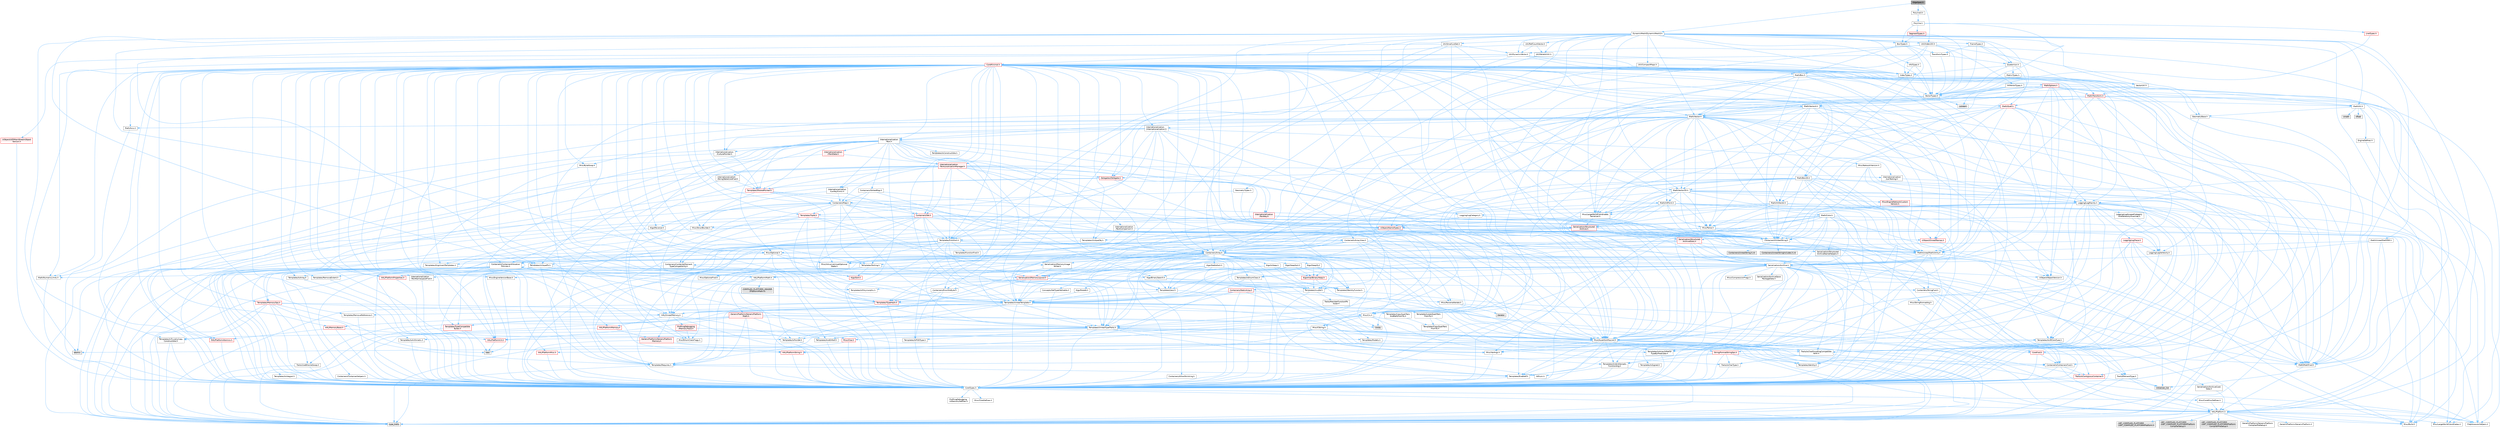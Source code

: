 digraph "EdgeSpan.h"
{
 // INTERACTIVE_SVG=YES
 // LATEX_PDF_SIZE
  bgcolor="transparent";
  edge [fontname=Helvetica,fontsize=10,labelfontname=Helvetica,labelfontsize=10];
  node [fontname=Helvetica,fontsize=10,shape=box,height=0.2,width=0.4];
  Node1 [id="Node000001",label="EdgeSpan.h",height=0.2,width=0.4,color="gray40", fillcolor="grey60", style="filled", fontcolor="black",tooltip=" "];
  Node1 -> Node2 [id="edge1_Node000001_Node000002",color="steelblue1",style="solid",tooltip=" "];
  Node2 [id="Node000002",label="DynamicMesh/DynamicMesh3.h",height=0.2,width=0.4,color="grey40", fillcolor="white", style="filled",URL="$d5/d34/DynamicMesh3_8h.html",tooltip=" "];
  Node2 -> Node3 [id="edge2_Node000002_Node000003",color="steelblue1",style="solid",tooltip=" "];
  Node3 [id="Node000003",label="BoxTypes.h",height=0.2,width=0.4,color="grey40", fillcolor="white", style="filled",URL="$d2/da2/BoxTypes_8h.html",tooltip=" "];
  Node3 -> Node4 [id="edge3_Node000003_Node000004",color="steelblue1",style="solid",tooltip=" "];
  Node4 [id="Node000004",label="Math/Box.h",height=0.2,width=0.4,color="grey40", fillcolor="white", style="filled",URL="$de/d0f/Box_8h.html",tooltip=" "];
  Node4 -> Node5 [id="edge4_Node000004_Node000005",color="steelblue1",style="solid",tooltip=" "];
  Node5 [id="Node000005",label="CoreTypes.h",height=0.2,width=0.4,color="grey40", fillcolor="white", style="filled",URL="$dc/dec/CoreTypes_8h.html",tooltip=" "];
  Node5 -> Node6 [id="edge5_Node000005_Node000006",color="steelblue1",style="solid",tooltip=" "];
  Node6 [id="Node000006",label="HAL/Platform.h",height=0.2,width=0.4,color="grey40", fillcolor="white", style="filled",URL="$d9/dd0/Platform_8h.html",tooltip=" "];
  Node6 -> Node7 [id="edge6_Node000006_Node000007",color="steelblue1",style="solid",tooltip=" "];
  Node7 [id="Node000007",label="Misc/Build.h",height=0.2,width=0.4,color="grey40", fillcolor="white", style="filled",URL="$d3/dbb/Build_8h.html",tooltip=" "];
  Node6 -> Node8 [id="edge7_Node000006_Node000008",color="steelblue1",style="solid",tooltip=" "];
  Node8 [id="Node000008",label="Misc/LargeWorldCoordinates.h",height=0.2,width=0.4,color="grey40", fillcolor="white", style="filled",URL="$d2/dcb/LargeWorldCoordinates_8h.html",tooltip=" "];
  Node6 -> Node9 [id="edge8_Node000006_Node000009",color="steelblue1",style="solid",tooltip=" "];
  Node9 [id="Node000009",label="type_traits",height=0.2,width=0.4,color="grey60", fillcolor="#E0E0E0", style="filled",tooltip=" "];
  Node6 -> Node10 [id="edge9_Node000006_Node000010",color="steelblue1",style="solid",tooltip=" "];
  Node10 [id="Node000010",label="PreprocessorHelpers.h",height=0.2,width=0.4,color="grey40", fillcolor="white", style="filled",URL="$db/ddb/PreprocessorHelpers_8h.html",tooltip=" "];
  Node6 -> Node11 [id="edge10_Node000006_Node000011",color="steelblue1",style="solid",tooltip=" "];
  Node11 [id="Node000011",label="UBT_COMPILED_PLATFORM\l/UBT_COMPILED_PLATFORMPlatform\lCompilerPreSetup.h",height=0.2,width=0.4,color="grey60", fillcolor="#E0E0E0", style="filled",tooltip=" "];
  Node6 -> Node12 [id="edge11_Node000006_Node000012",color="steelblue1",style="solid",tooltip=" "];
  Node12 [id="Node000012",label="GenericPlatform/GenericPlatform\lCompilerPreSetup.h",height=0.2,width=0.4,color="grey40", fillcolor="white", style="filled",URL="$d9/dc8/GenericPlatformCompilerPreSetup_8h.html",tooltip=" "];
  Node6 -> Node13 [id="edge12_Node000006_Node000013",color="steelblue1",style="solid",tooltip=" "];
  Node13 [id="Node000013",label="GenericPlatform/GenericPlatform.h",height=0.2,width=0.4,color="grey40", fillcolor="white", style="filled",URL="$d6/d84/GenericPlatform_8h.html",tooltip=" "];
  Node6 -> Node14 [id="edge13_Node000006_Node000014",color="steelblue1",style="solid",tooltip=" "];
  Node14 [id="Node000014",label="UBT_COMPILED_PLATFORM\l/UBT_COMPILED_PLATFORMPlatform.h",height=0.2,width=0.4,color="grey60", fillcolor="#E0E0E0", style="filled",tooltip=" "];
  Node6 -> Node15 [id="edge14_Node000006_Node000015",color="steelblue1",style="solid",tooltip=" "];
  Node15 [id="Node000015",label="UBT_COMPILED_PLATFORM\l/UBT_COMPILED_PLATFORMPlatform\lCompilerSetup.h",height=0.2,width=0.4,color="grey60", fillcolor="#E0E0E0", style="filled",tooltip=" "];
  Node5 -> Node16 [id="edge15_Node000005_Node000016",color="steelblue1",style="solid",tooltip=" "];
  Node16 [id="Node000016",label="ProfilingDebugging\l/UMemoryDefines.h",height=0.2,width=0.4,color="grey40", fillcolor="white", style="filled",URL="$d2/da2/UMemoryDefines_8h.html",tooltip=" "];
  Node5 -> Node17 [id="edge16_Node000005_Node000017",color="steelblue1",style="solid",tooltip=" "];
  Node17 [id="Node000017",label="Misc/CoreMiscDefines.h",height=0.2,width=0.4,color="grey40", fillcolor="white", style="filled",URL="$da/d38/CoreMiscDefines_8h.html",tooltip=" "];
  Node17 -> Node6 [id="edge17_Node000017_Node000006",color="steelblue1",style="solid",tooltip=" "];
  Node17 -> Node10 [id="edge18_Node000017_Node000010",color="steelblue1",style="solid",tooltip=" "];
  Node5 -> Node18 [id="edge19_Node000005_Node000018",color="steelblue1",style="solid",tooltip=" "];
  Node18 [id="Node000018",label="Misc/CoreDefines.h",height=0.2,width=0.4,color="grey40", fillcolor="white", style="filled",URL="$d3/dd2/CoreDefines_8h.html",tooltip=" "];
  Node4 -> Node19 [id="edge20_Node000004_Node000019",color="steelblue1",style="solid",tooltip=" "];
  Node19 [id="Node000019",label="Misc/AssertionMacros.h",height=0.2,width=0.4,color="grey40", fillcolor="white", style="filled",URL="$d0/dfa/AssertionMacros_8h.html",tooltip=" "];
  Node19 -> Node5 [id="edge21_Node000019_Node000005",color="steelblue1",style="solid",tooltip=" "];
  Node19 -> Node6 [id="edge22_Node000019_Node000006",color="steelblue1",style="solid",tooltip=" "];
  Node19 -> Node20 [id="edge23_Node000019_Node000020",color="steelblue1",style="solid",tooltip=" "];
  Node20 [id="Node000020",label="HAL/PlatformMisc.h",height=0.2,width=0.4,color="red", fillcolor="#FFF0F0", style="filled",URL="$d0/df5/PlatformMisc_8h.html",tooltip=" "];
  Node20 -> Node5 [id="edge24_Node000020_Node000005",color="steelblue1",style="solid",tooltip=" "];
  Node19 -> Node10 [id="edge25_Node000019_Node000010",color="steelblue1",style="solid",tooltip=" "];
  Node19 -> Node56 [id="edge26_Node000019_Node000056",color="steelblue1",style="solid",tooltip=" "];
  Node56 [id="Node000056",label="Templates/EnableIf.h",height=0.2,width=0.4,color="grey40", fillcolor="white", style="filled",URL="$d7/d60/EnableIf_8h.html",tooltip=" "];
  Node56 -> Node5 [id="edge27_Node000056_Node000005",color="steelblue1",style="solid",tooltip=" "];
  Node19 -> Node57 [id="edge28_Node000019_Node000057",color="steelblue1",style="solid",tooltip=" "];
  Node57 [id="Node000057",label="Templates/IsArrayOrRefOf\lTypeByPredicate.h",height=0.2,width=0.4,color="grey40", fillcolor="white", style="filled",URL="$d6/da1/IsArrayOrRefOfTypeByPredicate_8h.html",tooltip=" "];
  Node57 -> Node5 [id="edge29_Node000057_Node000005",color="steelblue1",style="solid",tooltip=" "];
  Node19 -> Node58 [id="edge30_Node000019_Node000058",color="steelblue1",style="solid",tooltip=" "];
  Node58 [id="Node000058",label="Templates/IsValidVariadic\lFunctionArg.h",height=0.2,width=0.4,color="grey40", fillcolor="white", style="filled",URL="$d0/dc8/IsValidVariadicFunctionArg_8h.html",tooltip=" "];
  Node58 -> Node5 [id="edge31_Node000058_Node000005",color="steelblue1",style="solid",tooltip=" "];
  Node58 -> Node59 [id="edge32_Node000058_Node000059",color="steelblue1",style="solid",tooltip=" "];
  Node59 [id="Node000059",label="IsEnum.h",height=0.2,width=0.4,color="grey40", fillcolor="white", style="filled",URL="$d4/de5/IsEnum_8h.html",tooltip=" "];
  Node58 -> Node9 [id="edge33_Node000058_Node000009",color="steelblue1",style="solid",tooltip=" "];
  Node19 -> Node60 [id="edge34_Node000019_Node000060",color="steelblue1",style="solid",tooltip=" "];
  Node60 [id="Node000060",label="Traits/IsCharEncodingCompatible\lWith.h",height=0.2,width=0.4,color="grey40", fillcolor="white", style="filled",URL="$df/dd1/IsCharEncodingCompatibleWith_8h.html",tooltip=" "];
  Node60 -> Node9 [id="edge35_Node000060_Node000009",color="steelblue1",style="solid",tooltip=" "];
  Node60 -> Node61 [id="edge36_Node000060_Node000061",color="steelblue1",style="solid",tooltip=" "];
  Node61 [id="Node000061",label="Traits/IsCharType.h",height=0.2,width=0.4,color="grey40", fillcolor="white", style="filled",URL="$db/d51/IsCharType_8h.html",tooltip=" "];
  Node61 -> Node5 [id="edge37_Node000061_Node000005",color="steelblue1",style="solid",tooltip=" "];
  Node19 -> Node62 [id="edge38_Node000019_Node000062",color="steelblue1",style="solid",tooltip=" "];
  Node62 [id="Node000062",label="Misc/VarArgs.h",height=0.2,width=0.4,color="grey40", fillcolor="white", style="filled",URL="$d5/d6f/VarArgs_8h.html",tooltip=" "];
  Node62 -> Node5 [id="edge39_Node000062_Node000005",color="steelblue1",style="solid",tooltip=" "];
  Node19 -> Node63 [id="edge40_Node000019_Node000063",color="steelblue1",style="solid",tooltip=" "];
  Node63 [id="Node000063",label="String/FormatStringSan.h",height=0.2,width=0.4,color="red", fillcolor="#FFF0F0", style="filled",URL="$d3/d8b/FormatStringSan_8h.html",tooltip=" "];
  Node63 -> Node9 [id="edge41_Node000063_Node000009",color="steelblue1",style="solid",tooltip=" "];
  Node63 -> Node5 [id="edge42_Node000063_Node000005",color="steelblue1",style="solid",tooltip=" "];
  Node63 -> Node64 [id="edge43_Node000063_Node000064",color="steelblue1",style="solid",tooltip=" "];
  Node64 [id="Node000064",label="Templates/Requires.h",height=0.2,width=0.4,color="grey40", fillcolor="white", style="filled",URL="$dc/d96/Requires_8h.html",tooltip=" "];
  Node64 -> Node56 [id="edge44_Node000064_Node000056",color="steelblue1",style="solid",tooltip=" "];
  Node64 -> Node9 [id="edge45_Node000064_Node000009",color="steelblue1",style="solid",tooltip=" "];
  Node63 -> Node65 [id="edge46_Node000063_Node000065",color="steelblue1",style="solid",tooltip=" "];
  Node65 [id="Node000065",label="Templates/Identity.h",height=0.2,width=0.4,color="grey40", fillcolor="white", style="filled",URL="$d0/dd5/Identity_8h.html",tooltip=" "];
  Node63 -> Node58 [id="edge47_Node000063_Node000058",color="steelblue1",style="solid",tooltip=" "];
  Node63 -> Node61 [id="edge48_Node000063_Node000061",color="steelblue1",style="solid",tooltip=" "];
  Node63 -> Node28 [id="edge49_Node000063_Node000028",color="steelblue1",style="solid",tooltip=" "];
  Node28 [id="Node000028",label="Containers/ContainersFwd.h",height=0.2,width=0.4,color="grey40", fillcolor="white", style="filled",URL="$d4/d0a/ContainersFwd_8h.html",tooltip=" "];
  Node28 -> Node6 [id="edge50_Node000028_Node000006",color="steelblue1",style="solid",tooltip=" "];
  Node28 -> Node5 [id="edge51_Node000028_Node000005",color="steelblue1",style="solid",tooltip=" "];
  Node28 -> Node25 [id="edge52_Node000028_Node000025",color="steelblue1",style="solid",tooltip=" "];
  Node25 [id="Node000025",label="Traits/IsContiguousContainer.h",height=0.2,width=0.4,color="red", fillcolor="#FFF0F0", style="filled",URL="$d5/d3c/IsContiguousContainer_8h.html",tooltip=" "];
  Node25 -> Node5 [id="edge53_Node000025_Node000005",color="steelblue1",style="solid",tooltip=" "];
  Node25 -> Node24 [id="edge54_Node000025_Node000024",color="steelblue1",style="solid",tooltip=" "];
  Node24 [id="Node000024",label="initializer_list",height=0.2,width=0.4,color="grey60", fillcolor="#E0E0E0", style="filled",tooltip=" "];
  Node19 -> Node69 [id="edge55_Node000019_Node000069",color="steelblue1",style="solid",tooltip=" "];
  Node69 [id="Node000069",label="atomic",height=0.2,width=0.4,color="grey60", fillcolor="#E0E0E0", style="filled",tooltip=" "];
  Node4 -> Node29 [id="edge56_Node000004_Node000029",color="steelblue1",style="solid",tooltip=" "];
  Node29 [id="Node000029",label="Math/MathFwd.h",height=0.2,width=0.4,color="grey40", fillcolor="white", style="filled",URL="$d2/d10/MathFwd_8h.html",tooltip=" "];
  Node29 -> Node6 [id="edge57_Node000029_Node000006",color="steelblue1",style="solid",tooltip=" "];
  Node4 -> Node70 [id="edge58_Node000004_Node000070",color="steelblue1",style="solid",tooltip=" "];
  Node70 [id="Node000070",label="Math/UnrealMathUtility.h",height=0.2,width=0.4,color="grey40", fillcolor="white", style="filled",URL="$db/db8/UnrealMathUtility_8h.html",tooltip=" "];
  Node70 -> Node5 [id="edge59_Node000070_Node000005",color="steelblue1",style="solid",tooltip=" "];
  Node70 -> Node19 [id="edge60_Node000070_Node000019",color="steelblue1",style="solid",tooltip=" "];
  Node70 -> Node71 [id="edge61_Node000070_Node000071",color="steelblue1",style="solid",tooltip=" "];
  Node71 [id="Node000071",label="HAL/PlatformMath.h",height=0.2,width=0.4,color="grey40", fillcolor="white", style="filled",URL="$dc/d53/PlatformMath_8h.html",tooltip=" "];
  Node71 -> Node5 [id="edge62_Node000071_Node000005",color="steelblue1",style="solid",tooltip=" "];
  Node71 -> Node72 [id="edge63_Node000071_Node000072",color="steelblue1",style="solid",tooltip=" "];
  Node72 [id="Node000072",label="GenericPlatform/GenericPlatform\lMath.h",height=0.2,width=0.4,color="red", fillcolor="#FFF0F0", style="filled",URL="$d5/d79/GenericPlatformMath_8h.html",tooltip=" "];
  Node72 -> Node5 [id="edge64_Node000072_Node000005",color="steelblue1",style="solid",tooltip=" "];
  Node72 -> Node28 [id="edge65_Node000072_Node000028",color="steelblue1",style="solid",tooltip=" "];
  Node72 -> Node32 [id="edge66_Node000072_Node000032",color="steelblue1",style="solid",tooltip=" "];
  Node32 [id="Node000032",label="HAL/PlatformCrt.h",height=0.2,width=0.4,color="red", fillcolor="#FFF0F0", style="filled",URL="$d8/d75/PlatformCrt_8h.html",tooltip=" "];
  Node32 -> Node33 [id="edge67_Node000032_Node000033",color="steelblue1",style="solid",tooltip=" "];
  Node33 [id="Node000033",label="new",height=0.2,width=0.4,color="grey60", fillcolor="#E0E0E0", style="filled",tooltip=" "];
  Node72 -> Node73 [id="edge68_Node000072_Node000073",color="steelblue1",style="solid",tooltip=" "];
  Node73 [id="Node000073",label="Templates/AndOrNot.h",height=0.2,width=0.4,color="grey40", fillcolor="white", style="filled",URL="$db/d0a/AndOrNot_8h.html",tooltip=" "];
  Node73 -> Node5 [id="edge69_Node000073_Node000005",color="steelblue1",style="solid",tooltip=" "];
  Node72 -> Node77 [id="edge70_Node000072_Node000077",color="steelblue1",style="solid",tooltip=" "];
  Node77 [id="Node000077",label="Templates/UnrealTypeTraits.h",height=0.2,width=0.4,color="grey40", fillcolor="white", style="filled",URL="$d2/d2d/UnrealTypeTraits_8h.html",tooltip=" "];
  Node77 -> Node5 [id="edge71_Node000077_Node000005",color="steelblue1",style="solid",tooltip=" "];
  Node77 -> Node78 [id="edge72_Node000077_Node000078",color="steelblue1",style="solid",tooltip=" "];
  Node78 [id="Node000078",label="Templates/IsPointer.h",height=0.2,width=0.4,color="grey40", fillcolor="white", style="filled",URL="$d7/d05/IsPointer_8h.html",tooltip=" "];
  Node78 -> Node5 [id="edge73_Node000078_Node000005",color="steelblue1",style="solid",tooltip=" "];
  Node77 -> Node19 [id="edge74_Node000077_Node000019",color="steelblue1",style="solid",tooltip=" "];
  Node77 -> Node73 [id="edge75_Node000077_Node000073",color="steelblue1",style="solid",tooltip=" "];
  Node77 -> Node56 [id="edge76_Node000077_Node000056",color="steelblue1",style="solid",tooltip=" "];
  Node77 -> Node79 [id="edge77_Node000077_Node000079",color="steelblue1",style="solid",tooltip=" "];
  Node79 [id="Node000079",label="Templates/IsArithmetic.h",height=0.2,width=0.4,color="grey40", fillcolor="white", style="filled",URL="$d2/d5d/IsArithmetic_8h.html",tooltip=" "];
  Node79 -> Node5 [id="edge78_Node000079_Node000005",color="steelblue1",style="solid",tooltip=" "];
  Node77 -> Node59 [id="edge79_Node000077_Node000059",color="steelblue1",style="solid",tooltip=" "];
  Node77 -> Node80 [id="edge80_Node000077_Node000080",color="steelblue1",style="solid",tooltip=" "];
  Node80 [id="Node000080",label="Templates/Models.h",height=0.2,width=0.4,color="grey40", fillcolor="white", style="filled",URL="$d3/d0c/Models_8h.html",tooltip=" "];
  Node80 -> Node65 [id="edge81_Node000080_Node000065",color="steelblue1",style="solid",tooltip=" "];
  Node77 -> Node81 [id="edge82_Node000077_Node000081",color="steelblue1",style="solid",tooltip=" "];
  Node81 [id="Node000081",label="Templates/IsPODType.h",height=0.2,width=0.4,color="grey40", fillcolor="white", style="filled",URL="$d7/db1/IsPODType_8h.html",tooltip=" "];
  Node81 -> Node5 [id="edge83_Node000081_Node000005",color="steelblue1",style="solid",tooltip=" "];
  Node77 -> Node82 [id="edge84_Node000077_Node000082",color="steelblue1",style="solid",tooltip=" "];
  Node82 [id="Node000082",label="Templates/IsUECoreType.h",height=0.2,width=0.4,color="grey40", fillcolor="white", style="filled",URL="$d1/db8/IsUECoreType_8h.html",tooltip=" "];
  Node82 -> Node5 [id="edge85_Node000082_Node000005",color="steelblue1",style="solid",tooltip=" "];
  Node82 -> Node9 [id="edge86_Node000082_Node000009",color="steelblue1",style="solid",tooltip=" "];
  Node77 -> Node83 [id="edge87_Node000077_Node000083",color="steelblue1",style="solid",tooltip=" "];
  Node83 [id="Node000083",label="Templates/IsTriviallyCopy\lConstructible.h",height=0.2,width=0.4,color="grey40", fillcolor="white", style="filled",URL="$d3/d78/IsTriviallyCopyConstructible_8h.html",tooltip=" "];
  Node83 -> Node5 [id="edge88_Node000083_Node000005",color="steelblue1",style="solid",tooltip=" "];
  Node83 -> Node9 [id="edge89_Node000083_Node000009",color="steelblue1",style="solid",tooltip=" "];
  Node72 -> Node64 [id="edge90_Node000072_Node000064",color="steelblue1",style="solid",tooltip=" "];
  Node72 -> Node87 [id="edge91_Node000072_Node000087",color="steelblue1",style="solid",tooltip=" "];
  Node87 [id="Node000087",label="Templates/TypeCompatible\lBytes.h",height=0.2,width=0.4,color="red", fillcolor="#FFF0F0", style="filled",URL="$df/d0a/TypeCompatibleBytes_8h.html",tooltip=" "];
  Node87 -> Node5 [id="edge92_Node000087_Node000005",color="steelblue1",style="solid",tooltip=" "];
  Node87 -> Node33 [id="edge93_Node000087_Node000033",color="steelblue1",style="solid",tooltip=" "];
  Node87 -> Node9 [id="edge94_Node000087_Node000009",color="steelblue1",style="solid",tooltip=" "];
  Node72 -> Node88 [id="edge95_Node000072_Node000088",color="steelblue1",style="solid",tooltip=" "];
  Node88 [id="Node000088",label="limits",height=0.2,width=0.4,color="grey60", fillcolor="#E0E0E0", style="filled",tooltip=" "];
  Node72 -> Node9 [id="edge96_Node000072_Node000009",color="steelblue1",style="solid",tooltip=" "];
  Node71 -> Node89 [id="edge97_Node000071_Node000089",color="steelblue1",style="solid",tooltip=" "];
  Node89 [id="Node000089",label="COMPILED_PLATFORM_HEADER\l(PlatformMath.h)",height=0.2,width=0.4,color="grey60", fillcolor="#E0E0E0", style="filled",tooltip=" "];
  Node70 -> Node29 [id="edge98_Node000070_Node000029",color="steelblue1",style="solid",tooltip=" "];
  Node70 -> Node65 [id="edge99_Node000070_Node000065",color="steelblue1",style="solid",tooltip=" "];
  Node70 -> Node64 [id="edge100_Node000070_Node000064",color="steelblue1",style="solid",tooltip=" "];
  Node4 -> Node90 [id="edge101_Node000004_Node000090",color="steelblue1",style="solid",tooltip=" "];
  Node90 [id="Node000090",label="Containers/UnrealString.h",height=0.2,width=0.4,color="grey40", fillcolor="white", style="filled",URL="$d5/dba/UnrealString_8h.html",tooltip=" "];
  Node90 -> Node91 [id="edge102_Node000090_Node000091",color="steelblue1",style="solid",tooltip=" "];
  Node91 [id="Node000091",label="Containers/UnrealStringIncludes.h.inl",height=0.2,width=0.4,color="grey60", fillcolor="#E0E0E0", style="filled",tooltip=" "];
  Node90 -> Node92 [id="edge103_Node000090_Node000092",color="steelblue1",style="solid",tooltip=" "];
  Node92 [id="Node000092",label="Containers/UnrealString.h.inl",height=0.2,width=0.4,color="grey60", fillcolor="#E0E0E0", style="filled",tooltip=" "];
  Node90 -> Node93 [id="edge104_Node000090_Node000093",color="steelblue1",style="solid",tooltip=" "];
  Node93 [id="Node000093",label="Misc/StringFormatArg.h",height=0.2,width=0.4,color="grey40", fillcolor="white", style="filled",URL="$d2/d16/StringFormatArg_8h.html",tooltip=" "];
  Node93 -> Node28 [id="edge105_Node000093_Node000028",color="steelblue1",style="solid",tooltip=" "];
  Node4 -> Node94 [id="edge106_Node000004_Node000094",color="steelblue1",style="solid",tooltip=" "];
  Node94 [id="Node000094",label="Math/Vector.h",height=0.2,width=0.4,color="grey40", fillcolor="white", style="filled",URL="$d6/dbe/Vector_8h.html",tooltip=" "];
  Node94 -> Node5 [id="edge107_Node000094_Node000005",color="steelblue1",style="solid",tooltip=" "];
  Node94 -> Node19 [id="edge108_Node000094_Node000019",color="steelblue1",style="solid",tooltip=" "];
  Node94 -> Node29 [id="edge109_Node000094_Node000029",color="steelblue1",style="solid",tooltip=" "];
  Node94 -> Node42 [id="edge110_Node000094_Node000042",color="steelblue1",style="solid",tooltip=" "];
  Node42 [id="Node000042",label="Math/NumericLimits.h",height=0.2,width=0.4,color="grey40", fillcolor="white", style="filled",URL="$df/d1b/NumericLimits_8h.html",tooltip=" "];
  Node42 -> Node5 [id="edge111_Node000042_Node000005",color="steelblue1",style="solid",tooltip=" "];
  Node94 -> Node95 [id="edge112_Node000094_Node000095",color="steelblue1",style="solid",tooltip=" "];
  Node95 [id="Node000095",label="Misc/Crc.h",height=0.2,width=0.4,color="grey40", fillcolor="white", style="filled",URL="$d4/dd2/Crc_8h.html",tooltip=" "];
  Node95 -> Node5 [id="edge113_Node000095_Node000005",color="steelblue1",style="solid",tooltip=" "];
  Node95 -> Node96 [id="edge114_Node000095_Node000096",color="steelblue1",style="solid",tooltip=" "];
  Node96 [id="Node000096",label="HAL/PlatformString.h",height=0.2,width=0.4,color="red", fillcolor="#FFF0F0", style="filled",URL="$db/db5/PlatformString_8h.html",tooltip=" "];
  Node96 -> Node5 [id="edge115_Node000096_Node000005",color="steelblue1",style="solid",tooltip=" "];
  Node95 -> Node19 [id="edge116_Node000095_Node000019",color="steelblue1",style="solid",tooltip=" "];
  Node95 -> Node98 [id="edge117_Node000095_Node000098",color="steelblue1",style="solid",tooltip=" "];
  Node98 [id="Node000098",label="Misc/CString.h",height=0.2,width=0.4,color="grey40", fillcolor="white", style="filled",URL="$d2/d49/CString_8h.html",tooltip=" "];
  Node98 -> Node5 [id="edge118_Node000098_Node000005",color="steelblue1",style="solid",tooltip=" "];
  Node98 -> Node32 [id="edge119_Node000098_Node000032",color="steelblue1",style="solid",tooltip=" "];
  Node98 -> Node96 [id="edge120_Node000098_Node000096",color="steelblue1",style="solid",tooltip=" "];
  Node98 -> Node19 [id="edge121_Node000098_Node000019",color="steelblue1",style="solid",tooltip=" "];
  Node98 -> Node99 [id="edge122_Node000098_Node000099",color="steelblue1",style="solid",tooltip=" "];
  Node99 [id="Node000099",label="Misc/Char.h",height=0.2,width=0.4,color="red", fillcolor="#FFF0F0", style="filled",URL="$d0/d58/Char_8h.html",tooltip=" "];
  Node99 -> Node5 [id="edge123_Node000099_Node000005",color="steelblue1",style="solid",tooltip=" "];
  Node99 -> Node9 [id="edge124_Node000099_Node000009",color="steelblue1",style="solid",tooltip=" "];
  Node98 -> Node62 [id="edge125_Node000098_Node000062",color="steelblue1",style="solid",tooltip=" "];
  Node98 -> Node57 [id="edge126_Node000098_Node000057",color="steelblue1",style="solid",tooltip=" "];
  Node98 -> Node58 [id="edge127_Node000098_Node000058",color="steelblue1",style="solid",tooltip=" "];
  Node98 -> Node60 [id="edge128_Node000098_Node000060",color="steelblue1",style="solid",tooltip=" "];
  Node95 -> Node99 [id="edge129_Node000095_Node000099",color="steelblue1",style="solid",tooltip=" "];
  Node95 -> Node77 [id="edge130_Node000095_Node000077",color="steelblue1",style="solid",tooltip=" "];
  Node95 -> Node61 [id="edge131_Node000095_Node000061",color="steelblue1",style="solid",tooltip=" "];
  Node94 -> Node70 [id="edge132_Node000094_Node000070",color="steelblue1",style="solid",tooltip=" "];
  Node94 -> Node90 [id="edge133_Node000094_Node000090",color="steelblue1",style="solid",tooltip=" "];
  Node94 -> Node103 [id="edge134_Node000094_Node000103",color="steelblue1",style="solid",tooltip=" "];
  Node103 [id="Node000103",label="Misc/Parse.h",height=0.2,width=0.4,color="grey40", fillcolor="white", style="filled",URL="$dc/d71/Parse_8h.html",tooltip=" "];
  Node103 -> Node22 [id="edge135_Node000103_Node000022",color="steelblue1",style="solid",tooltip=" "];
  Node22 [id="Node000022",label="Containers/StringFwd.h",height=0.2,width=0.4,color="grey40", fillcolor="white", style="filled",URL="$df/d37/StringFwd_8h.html",tooltip=" "];
  Node22 -> Node5 [id="edge136_Node000022_Node000005",color="steelblue1",style="solid",tooltip=" "];
  Node22 -> Node23 [id="edge137_Node000022_Node000023",color="steelblue1",style="solid",tooltip=" "];
  Node23 [id="Node000023",label="Traits/ElementType.h",height=0.2,width=0.4,color="grey40", fillcolor="white", style="filled",URL="$d5/d4f/ElementType_8h.html",tooltip=" "];
  Node23 -> Node6 [id="edge138_Node000023_Node000006",color="steelblue1",style="solid",tooltip=" "];
  Node23 -> Node24 [id="edge139_Node000023_Node000024",color="steelblue1",style="solid",tooltip=" "];
  Node23 -> Node9 [id="edge140_Node000023_Node000009",color="steelblue1",style="solid",tooltip=" "];
  Node22 -> Node25 [id="edge141_Node000022_Node000025",color="steelblue1",style="solid",tooltip=" "];
  Node103 -> Node90 [id="edge142_Node000103_Node000090",color="steelblue1",style="solid",tooltip=" "];
  Node103 -> Node5 [id="edge143_Node000103_Node000005",color="steelblue1",style="solid",tooltip=" "];
  Node103 -> Node32 [id="edge144_Node000103_Node000032",color="steelblue1",style="solid",tooltip=" "];
  Node103 -> Node7 [id="edge145_Node000103_Node000007",color="steelblue1",style="solid",tooltip=" "];
  Node103 -> Node44 [id="edge146_Node000103_Node000044",color="steelblue1",style="solid",tooltip=" "];
  Node44 [id="Node000044",label="Misc/EnumClassFlags.h",height=0.2,width=0.4,color="grey40", fillcolor="white", style="filled",URL="$d8/de7/EnumClassFlags_8h.html",tooltip=" "];
  Node103 -> Node104 [id="edge147_Node000103_Node000104",color="steelblue1",style="solid",tooltip=" "];
  Node104 [id="Node000104",label="Templates/Function.h",height=0.2,width=0.4,color="grey40", fillcolor="white", style="filled",URL="$df/df5/Function_8h.html",tooltip=" "];
  Node104 -> Node5 [id="edge148_Node000104_Node000005",color="steelblue1",style="solid",tooltip=" "];
  Node104 -> Node19 [id="edge149_Node000104_Node000019",color="steelblue1",style="solid",tooltip=" "];
  Node104 -> Node105 [id="edge150_Node000104_Node000105",color="steelblue1",style="solid",tooltip=" "];
  Node105 [id="Node000105",label="Misc/IntrusiveUnsetOptional\lState.h",height=0.2,width=0.4,color="grey40", fillcolor="white", style="filled",URL="$d2/d0a/IntrusiveUnsetOptionalState_8h.html",tooltip=" "];
  Node105 -> Node106 [id="edge151_Node000105_Node000106",color="steelblue1",style="solid",tooltip=" "];
  Node106 [id="Node000106",label="Misc/OptionalFwd.h",height=0.2,width=0.4,color="grey40", fillcolor="white", style="filled",URL="$dc/d50/OptionalFwd_8h.html",tooltip=" "];
  Node104 -> Node107 [id="edge152_Node000104_Node000107",color="steelblue1",style="solid",tooltip=" "];
  Node107 [id="Node000107",label="HAL/UnrealMemory.h",height=0.2,width=0.4,color="grey40", fillcolor="white", style="filled",URL="$d9/d96/UnrealMemory_8h.html",tooltip=" "];
  Node107 -> Node5 [id="edge153_Node000107_Node000005",color="steelblue1",style="solid",tooltip=" "];
  Node107 -> Node108 [id="edge154_Node000107_Node000108",color="steelblue1",style="solid",tooltip=" "];
  Node108 [id="Node000108",label="GenericPlatform/GenericPlatform\lMemory.h",height=0.2,width=0.4,color="red", fillcolor="#FFF0F0", style="filled",URL="$dd/d22/GenericPlatformMemory_8h.html",tooltip=" "];
  Node108 -> Node27 [id="edge155_Node000108_Node000027",color="steelblue1",style="solid",tooltip=" "];
  Node27 [id="Node000027",label="CoreFwd.h",height=0.2,width=0.4,color="red", fillcolor="#FFF0F0", style="filled",URL="$d1/d1e/CoreFwd_8h.html",tooltip=" "];
  Node27 -> Node5 [id="edge156_Node000027_Node000005",color="steelblue1",style="solid",tooltip=" "];
  Node27 -> Node28 [id="edge157_Node000027_Node000028",color="steelblue1",style="solid",tooltip=" "];
  Node27 -> Node29 [id="edge158_Node000027_Node000029",color="steelblue1",style="solid",tooltip=" "];
  Node108 -> Node5 [id="edge159_Node000108_Node000005",color="steelblue1",style="solid",tooltip=" "];
  Node108 -> Node96 [id="edge160_Node000108_Node000096",color="steelblue1",style="solid",tooltip=" "];
  Node107 -> Node109 [id="edge161_Node000107_Node000109",color="steelblue1",style="solid",tooltip=" "];
  Node109 [id="Node000109",label="HAL/MemoryBase.h",height=0.2,width=0.4,color="red", fillcolor="#FFF0F0", style="filled",URL="$d6/d9f/MemoryBase_8h.html",tooltip=" "];
  Node109 -> Node5 [id="edge162_Node000109_Node000005",color="steelblue1",style="solid",tooltip=" "];
  Node109 -> Node49 [id="edge163_Node000109_Node000049",color="steelblue1",style="solid",tooltip=" "];
  Node49 [id="Node000049",label="HAL/PlatformAtomics.h",height=0.2,width=0.4,color="red", fillcolor="#FFF0F0", style="filled",URL="$d3/d36/PlatformAtomics_8h.html",tooltip=" "];
  Node49 -> Node5 [id="edge164_Node000049_Node000005",color="steelblue1",style="solid",tooltip=" "];
  Node109 -> Node32 [id="edge165_Node000109_Node000032",color="steelblue1",style="solid",tooltip=" "];
  Node107 -> Node118 [id="edge166_Node000107_Node000118",color="steelblue1",style="solid",tooltip=" "];
  Node118 [id="Node000118",label="HAL/PlatformMemory.h",height=0.2,width=0.4,color="red", fillcolor="#FFF0F0", style="filled",URL="$de/d68/PlatformMemory_8h.html",tooltip=" "];
  Node118 -> Node5 [id="edge167_Node000118_Node000005",color="steelblue1",style="solid",tooltip=" "];
  Node118 -> Node108 [id="edge168_Node000118_Node000108",color="steelblue1",style="solid",tooltip=" "];
  Node107 -> Node120 [id="edge169_Node000107_Node000120",color="steelblue1",style="solid",tooltip=" "];
  Node120 [id="Node000120",label="ProfilingDebugging\l/MemoryTrace.h",height=0.2,width=0.4,color="red", fillcolor="#FFF0F0", style="filled",URL="$da/dd7/MemoryTrace_8h.html",tooltip=" "];
  Node120 -> Node6 [id="edge170_Node000120_Node000006",color="steelblue1",style="solid",tooltip=" "];
  Node120 -> Node44 [id="edge171_Node000120_Node000044",color="steelblue1",style="solid",tooltip=" "];
  Node107 -> Node78 [id="edge172_Node000107_Node000078",color="steelblue1",style="solid",tooltip=" "];
  Node104 -> Node121 [id="edge173_Node000104_Node000121",color="steelblue1",style="solid",tooltip=" "];
  Node121 [id="Node000121",label="Templates/FunctionFwd.h",height=0.2,width=0.4,color="grey40", fillcolor="white", style="filled",URL="$d6/d54/FunctionFwd_8h.html",tooltip=" "];
  Node104 -> Node77 [id="edge174_Node000104_Node000077",color="steelblue1",style="solid",tooltip=" "];
  Node104 -> Node122 [id="edge175_Node000104_Node000122",color="steelblue1",style="solid",tooltip=" "];
  Node122 [id="Node000122",label="Templates/Invoke.h",height=0.2,width=0.4,color="grey40", fillcolor="white", style="filled",URL="$d7/deb/Invoke_8h.html",tooltip=" "];
  Node122 -> Node5 [id="edge176_Node000122_Node000005",color="steelblue1",style="solid",tooltip=" "];
  Node122 -> Node123 [id="edge177_Node000122_Node000123",color="steelblue1",style="solid",tooltip=" "];
  Node123 [id="Node000123",label="Traits/MemberFunctionPtr\lOuter.h",height=0.2,width=0.4,color="grey40", fillcolor="white", style="filled",URL="$db/da7/MemberFunctionPtrOuter_8h.html",tooltip=" "];
  Node122 -> Node124 [id="edge178_Node000122_Node000124",color="steelblue1",style="solid",tooltip=" "];
  Node124 [id="Node000124",label="Templates/UnrealTemplate.h",height=0.2,width=0.4,color="grey40", fillcolor="white", style="filled",URL="$d4/d24/UnrealTemplate_8h.html",tooltip=" "];
  Node124 -> Node5 [id="edge179_Node000124_Node000005",color="steelblue1",style="solid",tooltip=" "];
  Node124 -> Node78 [id="edge180_Node000124_Node000078",color="steelblue1",style="solid",tooltip=" "];
  Node124 -> Node107 [id="edge181_Node000124_Node000107",color="steelblue1",style="solid",tooltip=" "];
  Node124 -> Node125 [id="edge182_Node000124_Node000125",color="steelblue1",style="solid",tooltip=" "];
  Node125 [id="Node000125",label="Templates/CopyQualifiers\lAndRefsFromTo.h",height=0.2,width=0.4,color="grey40", fillcolor="white", style="filled",URL="$d3/db3/CopyQualifiersAndRefsFromTo_8h.html",tooltip=" "];
  Node125 -> Node126 [id="edge183_Node000125_Node000126",color="steelblue1",style="solid",tooltip=" "];
  Node126 [id="Node000126",label="Templates/CopyQualifiers\lFromTo.h",height=0.2,width=0.4,color="grey40", fillcolor="white", style="filled",URL="$d5/db4/CopyQualifiersFromTo_8h.html",tooltip=" "];
  Node124 -> Node77 [id="edge184_Node000124_Node000077",color="steelblue1",style="solid",tooltip=" "];
  Node124 -> Node75 [id="edge185_Node000124_Node000075",color="steelblue1",style="solid",tooltip=" "];
  Node75 [id="Node000075",label="Templates/RemoveReference.h",height=0.2,width=0.4,color="grey40", fillcolor="white", style="filled",URL="$da/dbe/RemoveReference_8h.html",tooltip=" "];
  Node75 -> Node5 [id="edge186_Node000075_Node000005",color="steelblue1",style="solid",tooltip=" "];
  Node124 -> Node64 [id="edge187_Node000124_Node000064",color="steelblue1",style="solid",tooltip=" "];
  Node124 -> Node87 [id="edge188_Node000124_Node000087",color="steelblue1",style="solid",tooltip=" "];
  Node124 -> Node65 [id="edge189_Node000124_Node000065",color="steelblue1",style="solid",tooltip=" "];
  Node124 -> Node25 [id="edge190_Node000124_Node000025",color="steelblue1",style="solid",tooltip=" "];
  Node124 -> Node127 [id="edge191_Node000124_Node000127",color="steelblue1",style="solid",tooltip=" "];
  Node127 [id="Node000127",label="Traits/UseBitwiseSwap.h",height=0.2,width=0.4,color="grey40", fillcolor="white", style="filled",URL="$db/df3/UseBitwiseSwap_8h.html",tooltip=" "];
  Node127 -> Node5 [id="edge192_Node000127_Node000005",color="steelblue1",style="solid",tooltip=" "];
  Node127 -> Node9 [id="edge193_Node000127_Node000009",color="steelblue1",style="solid",tooltip=" "];
  Node124 -> Node9 [id="edge194_Node000124_Node000009",color="steelblue1",style="solid",tooltip=" "];
  Node122 -> Node9 [id="edge195_Node000122_Node000009",color="steelblue1",style="solid",tooltip=" "];
  Node104 -> Node124 [id="edge196_Node000104_Node000124",color="steelblue1",style="solid",tooltip=" "];
  Node104 -> Node64 [id="edge197_Node000104_Node000064",color="steelblue1",style="solid",tooltip=" "];
  Node104 -> Node70 [id="edge198_Node000104_Node000070",color="steelblue1",style="solid",tooltip=" "];
  Node104 -> Node33 [id="edge199_Node000104_Node000033",color="steelblue1",style="solid",tooltip=" "];
  Node104 -> Node9 [id="edge200_Node000104_Node000009",color="steelblue1",style="solid",tooltip=" "];
  Node94 -> Node128 [id="edge201_Node000094_Node000128",color="steelblue1",style="solid",tooltip=" "];
  Node128 [id="Node000128",label="Misc/LargeWorldCoordinates\lSerializer.h",height=0.2,width=0.4,color="grey40", fillcolor="white", style="filled",URL="$d7/df9/LargeWorldCoordinatesSerializer_8h.html",tooltip=" "];
  Node128 -> Node129 [id="edge202_Node000128_Node000129",color="steelblue1",style="solid",tooltip=" "];
  Node129 [id="Node000129",label="UObject/NameTypes.h",height=0.2,width=0.4,color="red", fillcolor="#FFF0F0", style="filled",URL="$d6/d35/NameTypes_8h.html",tooltip=" "];
  Node129 -> Node5 [id="edge203_Node000129_Node000005",color="steelblue1",style="solid",tooltip=" "];
  Node129 -> Node19 [id="edge204_Node000129_Node000019",color="steelblue1",style="solid",tooltip=" "];
  Node129 -> Node107 [id="edge205_Node000129_Node000107",color="steelblue1",style="solid",tooltip=" "];
  Node129 -> Node77 [id="edge206_Node000129_Node000077",color="steelblue1",style="solid",tooltip=" "];
  Node129 -> Node124 [id="edge207_Node000129_Node000124",color="steelblue1",style="solid",tooltip=" "];
  Node129 -> Node90 [id="edge208_Node000129_Node000090",color="steelblue1",style="solid",tooltip=" "];
  Node129 -> Node22 [id="edge209_Node000129_Node000022",color="steelblue1",style="solid",tooltip=" "];
  Node129 -> Node180 [id="edge210_Node000129_Node000180",color="steelblue1",style="solid",tooltip=" "];
  Node180 [id="Node000180",label="UObject/UnrealNames.h",height=0.2,width=0.4,color="red", fillcolor="#FFF0F0", style="filled",URL="$d8/db1/UnrealNames_8h.html",tooltip=" "];
  Node180 -> Node5 [id="edge211_Node000180_Node000005",color="steelblue1",style="solid",tooltip=" "];
  Node129 -> Node154 [id="edge212_Node000129_Node000154",color="steelblue1",style="solid",tooltip=" "];
  Node154 [id="Node000154",label="Serialization/MemoryLayout.h",height=0.2,width=0.4,color="red", fillcolor="#FFF0F0", style="filled",URL="$d7/d66/MemoryLayout_8h.html",tooltip=" "];
  Node154 -> Node157 [id="edge213_Node000154_Node000157",color="steelblue1",style="solid",tooltip=" "];
  Node157 [id="Node000157",label="Containers/EnumAsByte.h",height=0.2,width=0.4,color="grey40", fillcolor="white", style="filled",URL="$d6/d9a/EnumAsByte_8h.html",tooltip=" "];
  Node157 -> Node5 [id="edge214_Node000157_Node000005",color="steelblue1",style="solid",tooltip=" "];
  Node157 -> Node81 [id="edge215_Node000157_Node000081",color="steelblue1",style="solid",tooltip=" "];
  Node157 -> Node158 [id="edge216_Node000157_Node000158",color="steelblue1",style="solid",tooltip=" "];
  Node158 [id="Node000158",label="Templates/TypeHash.h",height=0.2,width=0.4,color="red", fillcolor="#FFF0F0", style="filled",URL="$d1/d62/TypeHash_8h.html",tooltip=" "];
  Node158 -> Node5 [id="edge217_Node000158_Node000005",color="steelblue1",style="solid",tooltip=" "];
  Node158 -> Node64 [id="edge218_Node000158_Node000064",color="steelblue1",style="solid",tooltip=" "];
  Node158 -> Node95 [id="edge219_Node000158_Node000095",color="steelblue1",style="solid",tooltip=" "];
  Node158 -> Node9 [id="edge220_Node000158_Node000009",color="steelblue1",style="solid",tooltip=" "];
  Node154 -> Node22 [id="edge221_Node000154_Node000022",color="steelblue1",style="solid",tooltip=" "];
  Node154 -> Node107 [id="edge222_Node000154_Node000107",color="steelblue1",style="solid",tooltip=" "];
  Node154 -> Node56 [id="edge223_Node000154_Node000056",color="steelblue1",style="solid",tooltip=" "];
  Node154 -> Node136 [id="edge224_Node000154_Node000136",color="steelblue1",style="solid",tooltip=" "];
  Node136 [id="Node000136",label="Templates/IsPolymorphic.h",height=0.2,width=0.4,color="grey40", fillcolor="white", style="filled",URL="$dc/d20/IsPolymorphic_8h.html",tooltip=" "];
  Node154 -> Node80 [id="edge225_Node000154_Node000080",color="steelblue1",style="solid",tooltip=" "];
  Node154 -> Node124 [id="edge226_Node000154_Node000124",color="steelblue1",style="solid",tooltip=" "];
  Node129 -> Node105 [id="edge227_Node000129_Node000105",color="steelblue1",style="solid",tooltip=" "];
  Node128 -> Node152 [id="edge228_Node000128_Node000152",color="steelblue1",style="solid",tooltip=" "];
  Node152 [id="Node000152",label="UObject/ObjectVersion.h",height=0.2,width=0.4,color="grey40", fillcolor="white", style="filled",URL="$da/d63/ObjectVersion_8h.html",tooltip=" "];
  Node152 -> Node5 [id="edge229_Node000152_Node000005",color="steelblue1",style="solid",tooltip=" "];
  Node128 -> Node188 [id="edge230_Node000128_Node000188",color="steelblue1",style="solid",tooltip=" "];
  Node188 [id="Node000188",label="Serialization/Structured\lArchive.h",height=0.2,width=0.4,color="red", fillcolor="#FFF0F0", style="filled",URL="$d9/d1e/StructuredArchive_8h.html",tooltip=" "];
  Node188 -> Node138 [id="edge231_Node000188_Node000138",color="steelblue1",style="solid",tooltip=" "];
  Node138 [id="Node000138",label="Containers/Array.h",height=0.2,width=0.4,color="grey40", fillcolor="white", style="filled",URL="$df/dd0/Array_8h.html",tooltip=" "];
  Node138 -> Node5 [id="edge232_Node000138_Node000005",color="steelblue1",style="solid",tooltip=" "];
  Node138 -> Node19 [id="edge233_Node000138_Node000019",color="steelblue1",style="solid",tooltip=" "];
  Node138 -> Node105 [id="edge234_Node000138_Node000105",color="steelblue1",style="solid",tooltip=" "];
  Node138 -> Node139 [id="edge235_Node000138_Node000139",color="steelblue1",style="solid",tooltip=" "];
  Node139 [id="Node000139",label="Misc/ReverseIterate.h",height=0.2,width=0.4,color="grey40", fillcolor="white", style="filled",URL="$db/de3/ReverseIterate_8h.html",tooltip=" "];
  Node139 -> Node6 [id="edge236_Node000139_Node000006",color="steelblue1",style="solid",tooltip=" "];
  Node139 -> Node140 [id="edge237_Node000139_Node000140",color="steelblue1",style="solid",tooltip=" "];
  Node140 [id="Node000140",label="iterator",height=0.2,width=0.4,color="grey60", fillcolor="#E0E0E0", style="filled",tooltip=" "];
  Node138 -> Node107 [id="edge238_Node000138_Node000107",color="steelblue1",style="solid",tooltip=" "];
  Node138 -> Node77 [id="edge239_Node000138_Node000077",color="steelblue1",style="solid",tooltip=" "];
  Node138 -> Node124 [id="edge240_Node000138_Node000124",color="steelblue1",style="solid",tooltip=" "];
  Node138 -> Node141 [id="edge241_Node000138_Node000141",color="steelblue1",style="solid",tooltip=" "];
  Node141 [id="Node000141",label="Containers/AllowShrinking.h",height=0.2,width=0.4,color="grey40", fillcolor="white", style="filled",URL="$d7/d1a/AllowShrinking_8h.html",tooltip=" "];
  Node141 -> Node5 [id="edge242_Node000141_Node000005",color="steelblue1",style="solid",tooltip=" "];
  Node138 -> Node134 [id="edge243_Node000138_Node000134",color="steelblue1",style="solid",tooltip=" "];
  Node134 [id="Node000134",label="Containers/ContainerAllocation\lPolicies.h",height=0.2,width=0.4,color="grey40", fillcolor="white", style="filled",URL="$d7/dff/ContainerAllocationPolicies_8h.html",tooltip=" "];
  Node134 -> Node5 [id="edge244_Node000134_Node000005",color="steelblue1",style="solid",tooltip=" "];
  Node134 -> Node135 [id="edge245_Node000134_Node000135",color="steelblue1",style="solid",tooltip=" "];
  Node135 [id="Node000135",label="Containers/ContainerHelpers.h",height=0.2,width=0.4,color="grey40", fillcolor="white", style="filled",URL="$d7/d33/ContainerHelpers_8h.html",tooltip=" "];
  Node135 -> Node5 [id="edge246_Node000135_Node000005",color="steelblue1",style="solid",tooltip=" "];
  Node134 -> Node134 [id="edge247_Node000134_Node000134",color="steelblue1",style="solid",tooltip=" "];
  Node134 -> Node71 [id="edge248_Node000134_Node000071",color="steelblue1",style="solid",tooltip=" "];
  Node134 -> Node107 [id="edge249_Node000134_Node000107",color="steelblue1",style="solid",tooltip=" "];
  Node134 -> Node42 [id="edge250_Node000134_Node000042",color="steelblue1",style="solid",tooltip=" "];
  Node134 -> Node19 [id="edge251_Node000134_Node000019",color="steelblue1",style="solid",tooltip=" "];
  Node134 -> Node136 [id="edge252_Node000134_Node000136",color="steelblue1",style="solid",tooltip=" "];
  Node134 -> Node137 [id="edge253_Node000134_Node000137",color="steelblue1",style="solid",tooltip=" "];
  Node137 [id="Node000137",label="Templates/MemoryOps.h",height=0.2,width=0.4,color="red", fillcolor="#FFF0F0", style="filled",URL="$db/dea/MemoryOps_8h.html",tooltip=" "];
  Node137 -> Node5 [id="edge254_Node000137_Node000005",color="steelblue1",style="solid",tooltip=" "];
  Node137 -> Node107 [id="edge255_Node000137_Node000107",color="steelblue1",style="solid",tooltip=" "];
  Node137 -> Node83 [id="edge256_Node000137_Node000083",color="steelblue1",style="solid",tooltip=" "];
  Node137 -> Node64 [id="edge257_Node000137_Node000064",color="steelblue1",style="solid",tooltip=" "];
  Node137 -> Node77 [id="edge258_Node000137_Node000077",color="steelblue1",style="solid",tooltip=" "];
  Node137 -> Node127 [id="edge259_Node000137_Node000127",color="steelblue1",style="solid",tooltip=" "];
  Node137 -> Node33 [id="edge260_Node000137_Node000033",color="steelblue1",style="solid",tooltip=" "];
  Node137 -> Node9 [id="edge261_Node000137_Node000009",color="steelblue1",style="solid",tooltip=" "];
  Node134 -> Node87 [id="edge262_Node000134_Node000087",color="steelblue1",style="solid",tooltip=" "];
  Node134 -> Node9 [id="edge263_Node000134_Node000009",color="steelblue1",style="solid",tooltip=" "];
  Node138 -> Node142 [id="edge264_Node000138_Node000142",color="steelblue1",style="solid",tooltip=" "];
  Node142 [id="Node000142",label="Containers/ContainerElement\lTypeCompatibility.h",height=0.2,width=0.4,color="grey40", fillcolor="white", style="filled",URL="$df/ddf/ContainerElementTypeCompatibility_8h.html",tooltip=" "];
  Node142 -> Node5 [id="edge265_Node000142_Node000005",color="steelblue1",style="solid",tooltip=" "];
  Node142 -> Node77 [id="edge266_Node000142_Node000077",color="steelblue1",style="solid",tooltip=" "];
  Node138 -> Node143 [id="edge267_Node000138_Node000143",color="steelblue1",style="solid",tooltip=" "];
  Node143 [id="Node000143",label="Serialization/Archive.h",height=0.2,width=0.4,color="grey40", fillcolor="white", style="filled",URL="$d7/d3b/Archive_8h.html",tooltip=" "];
  Node143 -> Node27 [id="edge268_Node000143_Node000027",color="steelblue1",style="solid",tooltip=" "];
  Node143 -> Node5 [id="edge269_Node000143_Node000005",color="steelblue1",style="solid",tooltip=" "];
  Node143 -> Node144 [id="edge270_Node000143_Node000144",color="steelblue1",style="solid",tooltip=" "];
  Node144 [id="Node000144",label="HAL/PlatformProperties.h",height=0.2,width=0.4,color="red", fillcolor="#FFF0F0", style="filled",URL="$d9/db0/PlatformProperties_8h.html",tooltip=" "];
  Node144 -> Node5 [id="edge271_Node000144_Node000005",color="steelblue1",style="solid",tooltip=" "];
  Node143 -> Node147 [id="edge272_Node000143_Node000147",color="steelblue1",style="solid",tooltip=" "];
  Node147 [id="Node000147",label="Internationalization\l/TextNamespaceFwd.h",height=0.2,width=0.4,color="grey40", fillcolor="white", style="filled",URL="$d8/d97/TextNamespaceFwd_8h.html",tooltip=" "];
  Node147 -> Node5 [id="edge273_Node000147_Node000005",color="steelblue1",style="solid",tooltip=" "];
  Node143 -> Node29 [id="edge274_Node000143_Node000029",color="steelblue1",style="solid",tooltip=" "];
  Node143 -> Node19 [id="edge275_Node000143_Node000019",color="steelblue1",style="solid",tooltip=" "];
  Node143 -> Node7 [id="edge276_Node000143_Node000007",color="steelblue1",style="solid",tooltip=" "];
  Node143 -> Node43 [id="edge277_Node000143_Node000043",color="steelblue1",style="solid",tooltip=" "];
  Node43 [id="Node000043",label="Misc/CompressionFlags.h",height=0.2,width=0.4,color="grey40", fillcolor="white", style="filled",URL="$d9/d76/CompressionFlags_8h.html",tooltip=" "];
  Node143 -> Node148 [id="edge278_Node000143_Node000148",color="steelblue1",style="solid",tooltip=" "];
  Node148 [id="Node000148",label="Misc/EngineVersionBase.h",height=0.2,width=0.4,color="grey40", fillcolor="white", style="filled",URL="$d5/d2b/EngineVersionBase_8h.html",tooltip=" "];
  Node148 -> Node5 [id="edge279_Node000148_Node000005",color="steelblue1",style="solid",tooltip=" "];
  Node143 -> Node62 [id="edge280_Node000143_Node000062",color="steelblue1",style="solid",tooltip=" "];
  Node143 -> Node149 [id="edge281_Node000143_Node000149",color="steelblue1",style="solid",tooltip=" "];
  Node149 [id="Node000149",label="Serialization/ArchiveCook\lData.h",height=0.2,width=0.4,color="grey40", fillcolor="white", style="filled",URL="$dc/db6/ArchiveCookData_8h.html",tooltip=" "];
  Node149 -> Node6 [id="edge282_Node000149_Node000006",color="steelblue1",style="solid",tooltip=" "];
  Node143 -> Node150 [id="edge283_Node000143_Node000150",color="steelblue1",style="solid",tooltip=" "];
  Node150 [id="Node000150",label="Serialization/ArchiveSave\lPackageData.h",height=0.2,width=0.4,color="grey40", fillcolor="white", style="filled",URL="$d1/d37/ArchiveSavePackageData_8h.html",tooltip=" "];
  Node143 -> Node56 [id="edge284_Node000143_Node000056",color="steelblue1",style="solid",tooltip=" "];
  Node143 -> Node57 [id="edge285_Node000143_Node000057",color="steelblue1",style="solid",tooltip=" "];
  Node143 -> Node151 [id="edge286_Node000143_Node000151",color="steelblue1",style="solid",tooltip=" "];
  Node151 [id="Node000151",label="Templates/IsEnumClass.h",height=0.2,width=0.4,color="grey40", fillcolor="white", style="filled",URL="$d7/d15/IsEnumClass_8h.html",tooltip=" "];
  Node151 -> Node5 [id="edge287_Node000151_Node000005",color="steelblue1",style="solid",tooltip=" "];
  Node151 -> Node73 [id="edge288_Node000151_Node000073",color="steelblue1",style="solid",tooltip=" "];
  Node143 -> Node85 [id="edge289_Node000143_Node000085",color="steelblue1",style="solid",tooltip=" "];
  Node85 [id="Node000085",label="Templates/IsSigned.h",height=0.2,width=0.4,color="grey40", fillcolor="white", style="filled",URL="$d8/dd8/IsSigned_8h.html",tooltip=" "];
  Node85 -> Node5 [id="edge290_Node000085_Node000005",color="steelblue1",style="solid",tooltip=" "];
  Node143 -> Node58 [id="edge291_Node000143_Node000058",color="steelblue1",style="solid",tooltip=" "];
  Node143 -> Node124 [id="edge292_Node000143_Node000124",color="steelblue1",style="solid",tooltip=" "];
  Node143 -> Node60 [id="edge293_Node000143_Node000060",color="steelblue1",style="solid",tooltip=" "];
  Node143 -> Node152 [id="edge294_Node000143_Node000152",color="steelblue1",style="solid",tooltip=" "];
  Node138 -> Node153 [id="edge295_Node000138_Node000153",color="steelblue1",style="solid",tooltip=" "];
  Node153 [id="Node000153",label="Serialization/MemoryImage\lWriter.h",height=0.2,width=0.4,color="grey40", fillcolor="white", style="filled",URL="$d0/d08/MemoryImageWriter_8h.html",tooltip=" "];
  Node153 -> Node5 [id="edge296_Node000153_Node000005",color="steelblue1",style="solid",tooltip=" "];
  Node153 -> Node154 [id="edge297_Node000153_Node000154",color="steelblue1",style="solid",tooltip=" "];
  Node138 -> Node162 [id="edge298_Node000138_Node000162",color="steelblue1",style="solid",tooltip=" "];
  Node162 [id="Node000162",label="Algo/Heapify.h",height=0.2,width=0.4,color="grey40", fillcolor="white", style="filled",URL="$d0/d2a/Heapify_8h.html",tooltip=" "];
  Node162 -> Node163 [id="edge299_Node000162_Node000163",color="steelblue1",style="solid",tooltip=" "];
  Node163 [id="Node000163",label="Algo/Impl/BinaryHeap.h",height=0.2,width=0.4,color="red", fillcolor="#FFF0F0", style="filled",URL="$d7/da3/Algo_2Impl_2BinaryHeap_8h.html",tooltip=" "];
  Node163 -> Node122 [id="edge300_Node000163_Node000122",color="steelblue1",style="solid",tooltip=" "];
  Node163 -> Node9 [id="edge301_Node000163_Node000009",color="steelblue1",style="solid",tooltip=" "];
  Node162 -> Node166 [id="edge302_Node000162_Node000166",color="steelblue1",style="solid",tooltip=" "];
  Node166 [id="Node000166",label="Templates/IdentityFunctor.h",height=0.2,width=0.4,color="grey40", fillcolor="white", style="filled",URL="$d7/d2e/IdentityFunctor_8h.html",tooltip=" "];
  Node166 -> Node6 [id="edge303_Node000166_Node000006",color="steelblue1",style="solid",tooltip=" "];
  Node162 -> Node122 [id="edge304_Node000162_Node000122",color="steelblue1",style="solid",tooltip=" "];
  Node162 -> Node167 [id="edge305_Node000162_Node000167",color="steelblue1",style="solid",tooltip=" "];
  Node167 [id="Node000167",label="Templates/Less.h",height=0.2,width=0.4,color="grey40", fillcolor="white", style="filled",URL="$de/dc8/Less_8h.html",tooltip=" "];
  Node167 -> Node5 [id="edge306_Node000167_Node000005",color="steelblue1",style="solid",tooltip=" "];
  Node167 -> Node124 [id="edge307_Node000167_Node000124",color="steelblue1",style="solid",tooltip=" "];
  Node162 -> Node124 [id="edge308_Node000162_Node000124",color="steelblue1",style="solid",tooltip=" "];
  Node138 -> Node168 [id="edge309_Node000138_Node000168",color="steelblue1",style="solid",tooltip=" "];
  Node168 [id="Node000168",label="Algo/HeapSort.h",height=0.2,width=0.4,color="grey40", fillcolor="white", style="filled",URL="$d3/d92/HeapSort_8h.html",tooltip=" "];
  Node168 -> Node163 [id="edge310_Node000168_Node000163",color="steelblue1",style="solid",tooltip=" "];
  Node168 -> Node166 [id="edge311_Node000168_Node000166",color="steelblue1",style="solid",tooltip=" "];
  Node168 -> Node167 [id="edge312_Node000168_Node000167",color="steelblue1",style="solid",tooltip=" "];
  Node168 -> Node124 [id="edge313_Node000168_Node000124",color="steelblue1",style="solid",tooltip=" "];
  Node138 -> Node169 [id="edge314_Node000138_Node000169",color="steelblue1",style="solid",tooltip=" "];
  Node169 [id="Node000169",label="Algo/IsHeap.h",height=0.2,width=0.4,color="grey40", fillcolor="white", style="filled",URL="$de/d32/IsHeap_8h.html",tooltip=" "];
  Node169 -> Node163 [id="edge315_Node000169_Node000163",color="steelblue1",style="solid",tooltip=" "];
  Node169 -> Node166 [id="edge316_Node000169_Node000166",color="steelblue1",style="solid",tooltip=" "];
  Node169 -> Node122 [id="edge317_Node000169_Node000122",color="steelblue1",style="solid",tooltip=" "];
  Node169 -> Node167 [id="edge318_Node000169_Node000167",color="steelblue1",style="solid",tooltip=" "];
  Node169 -> Node124 [id="edge319_Node000169_Node000124",color="steelblue1",style="solid",tooltip=" "];
  Node138 -> Node163 [id="edge320_Node000138_Node000163",color="steelblue1",style="solid",tooltip=" "];
  Node138 -> Node170 [id="edge321_Node000138_Node000170",color="steelblue1",style="solid",tooltip=" "];
  Node170 [id="Node000170",label="Algo/StableSort.h",height=0.2,width=0.4,color="grey40", fillcolor="white", style="filled",URL="$d7/d3c/StableSort_8h.html",tooltip=" "];
  Node170 -> Node171 [id="edge322_Node000170_Node000171",color="steelblue1",style="solid",tooltip=" "];
  Node171 [id="Node000171",label="Algo/BinarySearch.h",height=0.2,width=0.4,color="grey40", fillcolor="white", style="filled",URL="$db/db4/BinarySearch_8h.html",tooltip=" "];
  Node171 -> Node166 [id="edge323_Node000171_Node000166",color="steelblue1",style="solid",tooltip=" "];
  Node171 -> Node122 [id="edge324_Node000171_Node000122",color="steelblue1",style="solid",tooltip=" "];
  Node171 -> Node167 [id="edge325_Node000171_Node000167",color="steelblue1",style="solid",tooltip=" "];
  Node170 -> Node172 [id="edge326_Node000170_Node000172",color="steelblue1",style="solid",tooltip=" "];
  Node172 [id="Node000172",label="Algo/Rotate.h",height=0.2,width=0.4,color="grey40", fillcolor="white", style="filled",URL="$dd/da7/Rotate_8h.html",tooltip=" "];
  Node172 -> Node124 [id="edge327_Node000172_Node000124",color="steelblue1",style="solid",tooltip=" "];
  Node170 -> Node166 [id="edge328_Node000170_Node000166",color="steelblue1",style="solid",tooltip=" "];
  Node170 -> Node122 [id="edge329_Node000170_Node000122",color="steelblue1",style="solid",tooltip=" "];
  Node170 -> Node167 [id="edge330_Node000170_Node000167",color="steelblue1",style="solid",tooltip=" "];
  Node170 -> Node124 [id="edge331_Node000170_Node000124",color="steelblue1",style="solid",tooltip=" "];
  Node138 -> Node173 [id="edge332_Node000138_Node000173",color="steelblue1",style="solid",tooltip=" "];
  Node173 [id="Node000173",label="Concepts/GetTypeHashable.h",height=0.2,width=0.4,color="grey40", fillcolor="white", style="filled",URL="$d3/da2/GetTypeHashable_8h.html",tooltip=" "];
  Node173 -> Node5 [id="edge333_Node000173_Node000005",color="steelblue1",style="solid",tooltip=" "];
  Node173 -> Node158 [id="edge334_Node000173_Node000158",color="steelblue1",style="solid",tooltip=" "];
  Node138 -> Node166 [id="edge335_Node000138_Node000166",color="steelblue1",style="solid",tooltip=" "];
  Node138 -> Node122 [id="edge336_Node000138_Node000122",color="steelblue1",style="solid",tooltip=" "];
  Node138 -> Node167 [id="edge337_Node000138_Node000167",color="steelblue1",style="solid",tooltip=" "];
  Node138 -> Node174 [id="edge338_Node000138_Node000174",color="steelblue1",style="solid",tooltip=" "];
  Node174 [id="Node000174",label="Templates/LosesQualifiers\lFromTo.h",height=0.2,width=0.4,color="grey40", fillcolor="white", style="filled",URL="$d2/db3/LosesQualifiersFromTo_8h.html",tooltip=" "];
  Node174 -> Node126 [id="edge339_Node000174_Node000126",color="steelblue1",style="solid",tooltip=" "];
  Node174 -> Node9 [id="edge340_Node000174_Node000009",color="steelblue1",style="solid",tooltip=" "];
  Node138 -> Node64 [id="edge341_Node000138_Node000064",color="steelblue1",style="solid",tooltip=" "];
  Node138 -> Node175 [id="edge342_Node000138_Node000175",color="steelblue1",style="solid",tooltip=" "];
  Node175 [id="Node000175",label="Templates/Sorting.h",height=0.2,width=0.4,color="grey40", fillcolor="white", style="filled",URL="$d3/d9e/Sorting_8h.html",tooltip=" "];
  Node175 -> Node5 [id="edge343_Node000175_Node000005",color="steelblue1",style="solid",tooltip=" "];
  Node175 -> Node171 [id="edge344_Node000175_Node000171",color="steelblue1",style="solid",tooltip=" "];
  Node175 -> Node176 [id="edge345_Node000175_Node000176",color="steelblue1",style="solid",tooltip=" "];
  Node176 [id="Node000176",label="Algo/Sort.h",height=0.2,width=0.4,color="red", fillcolor="#FFF0F0", style="filled",URL="$d1/d87/Sort_8h.html",tooltip=" "];
  Node175 -> Node71 [id="edge346_Node000175_Node000071",color="steelblue1",style="solid",tooltip=" "];
  Node175 -> Node167 [id="edge347_Node000175_Node000167",color="steelblue1",style="solid",tooltip=" "];
  Node138 -> Node178 [id="edge348_Node000138_Node000178",color="steelblue1",style="solid",tooltip=" "];
  Node178 [id="Node000178",label="Templates/AlignmentTemplates.h",height=0.2,width=0.4,color="grey40", fillcolor="white", style="filled",URL="$dd/d32/AlignmentTemplates_8h.html",tooltip=" "];
  Node178 -> Node5 [id="edge349_Node000178_Node000005",color="steelblue1",style="solid",tooltip=" "];
  Node178 -> Node86 [id="edge350_Node000178_Node000086",color="steelblue1",style="solid",tooltip=" "];
  Node86 [id="Node000086",label="Templates/IsIntegral.h",height=0.2,width=0.4,color="grey40", fillcolor="white", style="filled",URL="$da/d64/IsIntegral_8h.html",tooltip=" "];
  Node86 -> Node5 [id="edge351_Node000086_Node000005",color="steelblue1",style="solid",tooltip=" "];
  Node178 -> Node78 [id="edge352_Node000178_Node000078",color="steelblue1",style="solid",tooltip=" "];
  Node138 -> Node23 [id="edge353_Node000138_Node000023",color="steelblue1",style="solid",tooltip=" "];
  Node138 -> Node88 [id="edge354_Node000138_Node000088",color="steelblue1",style="solid",tooltip=" "];
  Node138 -> Node9 [id="edge355_Node000138_Node000009",color="steelblue1",style="solid",tooltip=" "];
  Node188 -> Node134 [id="edge356_Node000188_Node000134",color="steelblue1",style="solid",tooltip=" "];
  Node188 -> Node5 [id="edge357_Node000188_Node000005",color="steelblue1",style="solid",tooltip=" "];
  Node188 -> Node7 [id="edge358_Node000188_Node000007",color="steelblue1",style="solid",tooltip=" "];
  Node188 -> Node143 [id="edge359_Node000188_Node000143",color="steelblue1",style="solid",tooltip=" "];
  Node188 -> Node191 [id="edge360_Node000188_Node000191",color="steelblue1",style="solid",tooltip=" "];
  Node191 [id="Node000191",label="Serialization/Structured\lArchiveNameHelpers.h",height=0.2,width=0.4,color="grey40", fillcolor="white", style="filled",URL="$d0/d7b/StructuredArchiveNameHelpers_8h.html",tooltip=" "];
  Node191 -> Node5 [id="edge361_Node000191_Node000005",color="steelblue1",style="solid",tooltip=" "];
  Node191 -> Node65 [id="edge362_Node000191_Node000065",color="steelblue1",style="solid",tooltip=" "];
  Node188 -> Node195 [id="edge363_Node000188_Node000195",color="steelblue1",style="solid",tooltip=" "];
  Node195 [id="Node000195",label="Serialization/Structured\lArchiveSlots.h",height=0.2,width=0.4,color="red", fillcolor="#FFF0F0", style="filled",URL="$d2/d87/StructuredArchiveSlots_8h.html",tooltip=" "];
  Node195 -> Node138 [id="edge364_Node000195_Node000138",color="steelblue1",style="solid",tooltip=" "];
  Node195 -> Node5 [id="edge365_Node000195_Node000005",color="steelblue1",style="solid",tooltip=" "];
  Node195 -> Node7 [id="edge366_Node000195_Node000007",color="steelblue1",style="solid",tooltip=" "];
  Node195 -> Node196 [id="edge367_Node000195_Node000196",color="steelblue1",style="solid",tooltip=" "];
  Node196 [id="Node000196",label="Misc/Optional.h",height=0.2,width=0.4,color="grey40", fillcolor="white", style="filled",URL="$d2/dae/Optional_8h.html",tooltip=" "];
  Node196 -> Node5 [id="edge368_Node000196_Node000005",color="steelblue1",style="solid",tooltip=" "];
  Node196 -> Node19 [id="edge369_Node000196_Node000019",color="steelblue1",style="solid",tooltip=" "];
  Node196 -> Node105 [id="edge370_Node000196_Node000105",color="steelblue1",style="solid",tooltip=" "];
  Node196 -> Node106 [id="edge371_Node000196_Node000106",color="steelblue1",style="solid",tooltip=" "];
  Node196 -> Node137 [id="edge372_Node000196_Node000137",color="steelblue1",style="solid",tooltip=" "];
  Node196 -> Node124 [id="edge373_Node000196_Node000124",color="steelblue1",style="solid",tooltip=" "];
  Node196 -> Node143 [id="edge374_Node000196_Node000143",color="steelblue1",style="solid",tooltip=" "];
  Node195 -> Node143 [id="edge375_Node000195_Node000143",color="steelblue1",style="solid",tooltip=" "];
  Node195 -> Node191 [id="edge376_Node000195_Node000191",color="steelblue1",style="solid",tooltip=" "];
  Node195 -> Node56 [id="edge377_Node000195_Node000056",color="steelblue1",style="solid",tooltip=" "];
  Node195 -> Node151 [id="edge378_Node000195_Node000151",color="steelblue1",style="solid",tooltip=" "];
  Node188 -> Node199 [id="edge379_Node000188_Node000199",color="steelblue1",style="solid",tooltip=" "];
  Node199 [id="Node000199",label="Templates/UniqueObj.h",height=0.2,width=0.4,color="grey40", fillcolor="white", style="filled",URL="$da/d95/UniqueObj_8h.html",tooltip=" "];
  Node199 -> Node5 [id="edge380_Node000199_Node000005",color="steelblue1",style="solid",tooltip=" "];
  Node199 -> Node200 [id="edge381_Node000199_Node000200",color="steelblue1",style="solid",tooltip=" "];
  Node200 [id="Node000200",label="Templates/UniquePtr.h",height=0.2,width=0.4,color="grey40", fillcolor="white", style="filled",URL="$de/d1a/UniquePtr_8h.html",tooltip=" "];
  Node200 -> Node5 [id="edge382_Node000200_Node000005",color="steelblue1",style="solid",tooltip=" "];
  Node200 -> Node124 [id="edge383_Node000200_Node000124",color="steelblue1",style="solid",tooltip=" "];
  Node200 -> Node179 [id="edge384_Node000200_Node000179",color="steelblue1",style="solid",tooltip=" "];
  Node179 [id="Node000179",label="Templates/IsArray.h",height=0.2,width=0.4,color="grey40", fillcolor="white", style="filled",URL="$d8/d8d/IsArray_8h.html",tooltip=" "];
  Node179 -> Node5 [id="edge385_Node000179_Node000005",color="steelblue1",style="solid",tooltip=" "];
  Node200 -> Node201 [id="edge386_Node000200_Node000201",color="steelblue1",style="solid",tooltip=" "];
  Node201 [id="Node000201",label="Templates/RemoveExtent.h",height=0.2,width=0.4,color="grey40", fillcolor="white", style="filled",URL="$dc/de9/RemoveExtent_8h.html",tooltip=" "];
  Node201 -> Node5 [id="edge387_Node000201_Node000005",color="steelblue1",style="solid",tooltip=" "];
  Node200 -> Node64 [id="edge388_Node000200_Node000064",color="steelblue1",style="solid",tooltip=" "];
  Node200 -> Node154 [id="edge389_Node000200_Node000154",color="steelblue1",style="solid",tooltip=" "];
  Node200 -> Node9 [id="edge390_Node000200_Node000009",color="steelblue1",style="solid",tooltip=" "];
  Node94 -> Node203 [id="edge391_Node000094_Node000203",color="steelblue1",style="solid",tooltip=" "];
  Node203 [id="Node000203",label="Misc/NetworkVersion.h",height=0.2,width=0.4,color="grey40", fillcolor="white", style="filled",URL="$d7/d4b/NetworkVersion_8h.html",tooltip=" "];
  Node203 -> Node90 [id="edge392_Node000203_Node000090",color="steelblue1",style="solid",tooltip=" "];
  Node203 -> Node5 [id="edge393_Node000203_Node000005",color="steelblue1",style="solid",tooltip=" "];
  Node203 -> Node204 [id="edge394_Node000203_Node000204",color="steelblue1",style="solid",tooltip=" "];
  Node204 [id="Node000204",label="Delegates/Delegate.h",height=0.2,width=0.4,color="red", fillcolor="#FFF0F0", style="filled",URL="$d4/d80/Delegate_8h.html",tooltip=" "];
  Node204 -> Node5 [id="edge395_Node000204_Node000005",color="steelblue1",style="solid",tooltip=" "];
  Node204 -> Node19 [id="edge396_Node000204_Node000019",color="steelblue1",style="solid",tooltip=" "];
  Node204 -> Node129 [id="edge397_Node000204_Node000129",color="steelblue1",style="solid",tooltip=" "];
  Node204 -> Node205 [id="edge398_Node000204_Node000205",color="steelblue1",style="solid",tooltip=" "];
  Node205 [id="Node000205",label="Templates/SharedPointer.h",height=0.2,width=0.4,color="red", fillcolor="#FFF0F0", style="filled",URL="$d2/d17/SharedPointer_8h.html",tooltip=" "];
  Node205 -> Node5 [id="edge399_Node000205_Node000005",color="steelblue1",style="solid",tooltip=" "];
  Node205 -> Node105 [id="edge400_Node000205_Node000105",color="steelblue1",style="solid",tooltip=" "];
  Node205 -> Node19 [id="edge401_Node000205_Node000019",color="steelblue1",style="solid",tooltip=" "];
  Node205 -> Node107 [id="edge402_Node000205_Node000107",color="steelblue1",style="solid",tooltip=" "];
  Node205 -> Node138 [id="edge403_Node000205_Node000138",color="steelblue1",style="solid",tooltip=" "];
  Node205 -> Node207 [id="edge404_Node000205_Node000207",color="steelblue1",style="solid",tooltip=" "];
  Node207 [id="Node000207",label="Containers/Map.h",height=0.2,width=0.4,color="grey40", fillcolor="white", style="filled",URL="$df/d79/Map_8h.html",tooltip=" "];
  Node207 -> Node5 [id="edge405_Node000207_Node000005",color="steelblue1",style="solid",tooltip=" "];
  Node207 -> Node208 [id="edge406_Node000207_Node000208",color="steelblue1",style="solid",tooltip=" "];
  Node208 [id="Node000208",label="Algo/Reverse.h",height=0.2,width=0.4,color="grey40", fillcolor="white", style="filled",URL="$d5/d93/Reverse_8h.html",tooltip=" "];
  Node208 -> Node5 [id="edge407_Node000208_Node000005",color="steelblue1",style="solid",tooltip=" "];
  Node208 -> Node124 [id="edge408_Node000208_Node000124",color="steelblue1",style="solid",tooltip=" "];
  Node207 -> Node142 [id="edge409_Node000207_Node000142",color="steelblue1",style="solid",tooltip=" "];
  Node207 -> Node209 [id="edge410_Node000207_Node000209",color="steelblue1",style="solid",tooltip=" "];
  Node209 [id="Node000209",label="Containers/Set.h",height=0.2,width=0.4,color="red", fillcolor="#FFF0F0", style="filled",URL="$d4/d45/Set_8h.html",tooltip=" "];
  Node209 -> Node134 [id="edge411_Node000209_Node000134",color="steelblue1",style="solid",tooltip=" "];
  Node209 -> Node142 [id="edge412_Node000209_Node000142",color="steelblue1",style="solid",tooltip=" "];
  Node209 -> Node28 [id="edge413_Node000209_Node000028",color="steelblue1",style="solid",tooltip=" "];
  Node209 -> Node70 [id="edge414_Node000209_Node000070",color="steelblue1",style="solid",tooltip=" "];
  Node209 -> Node19 [id="edge415_Node000209_Node000019",color="steelblue1",style="solid",tooltip=" "];
  Node209 -> Node214 [id="edge416_Node000209_Node000214",color="steelblue1",style="solid",tooltip=" "];
  Node214 [id="Node000214",label="Misc/StructBuilder.h",height=0.2,width=0.4,color="grey40", fillcolor="white", style="filled",URL="$d9/db3/StructBuilder_8h.html",tooltip=" "];
  Node214 -> Node5 [id="edge417_Node000214_Node000005",color="steelblue1",style="solid",tooltip=" "];
  Node214 -> Node70 [id="edge418_Node000214_Node000070",color="steelblue1",style="solid",tooltip=" "];
  Node214 -> Node178 [id="edge419_Node000214_Node000178",color="steelblue1",style="solid",tooltip=" "];
  Node209 -> Node153 [id="edge420_Node000209_Node000153",color="steelblue1",style="solid",tooltip=" "];
  Node209 -> Node188 [id="edge421_Node000209_Node000188",color="steelblue1",style="solid",tooltip=" "];
  Node209 -> Node104 [id="edge422_Node000209_Node000104",color="steelblue1",style="solid",tooltip=" "];
  Node209 -> Node175 [id="edge423_Node000209_Node000175",color="steelblue1",style="solid",tooltip=" "];
  Node209 -> Node158 [id="edge424_Node000209_Node000158",color="steelblue1",style="solid",tooltip=" "];
  Node209 -> Node124 [id="edge425_Node000209_Node000124",color="steelblue1",style="solid",tooltip=" "];
  Node209 -> Node24 [id="edge426_Node000209_Node000024",color="steelblue1",style="solid",tooltip=" "];
  Node209 -> Node9 [id="edge427_Node000209_Node000009",color="steelblue1",style="solid",tooltip=" "];
  Node207 -> Node90 [id="edge428_Node000207_Node000090",color="steelblue1",style="solid",tooltip=" "];
  Node207 -> Node19 [id="edge429_Node000207_Node000019",color="steelblue1",style="solid",tooltip=" "];
  Node207 -> Node214 [id="edge430_Node000207_Node000214",color="steelblue1",style="solid",tooltip=" "];
  Node207 -> Node104 [id="edge431_Node000207_Node000104",color="steelblue1",style="solid",tooltip=" "];
  Node207 -> Node175 [id="edge432_Node000207_Node000175",color="steelblue1",style="solid",tooltip=" "];
  Node207 -> Node216 [id="edge433_Node000207_Node000216",color="steelblue1",style="solid",tooltip=" "];
  Node216 [id="Node000216",label="Templates/Tuple.h",height=0.2,width=0.4,color="red", fillcolor="#FFF0F0", style="filled",URL="$d2/d4f/Tuple_8h.html",tooltip=" "];
  Node216 -> Node5 [id="edge434_Node000216_Node000005",color="steelblue1",style="solid",tooltip=" "];
  Node216 -> Node124 [id="edge435_Node000216_Node000124",color="steelblue1",style="solid",tooltip=" "];
  Node216 -> Node122 [id="edge436_Node000216_Node000122",color="steelblue1",style="solid",tooltip=" "];
  Node216 -> Node188 [id="edge437_Node000216_Node000188",color="steelblue1",style="solid",tooltip=" "];
  Node216 -> Node154 [id="edge438_Node000216_Node000154",color="steelblue1",style="solid",tooltip=" "];
  Node216 -> Node64 [id="edge439_Node000216_Node000064",color="steelblue1",style="solid",tooltip=" "];
  Node216 -> Node158 [id="edge440_Node000216_Node000158",color="steelblue1",style="solid",tooltip=" "];
  Node216 -> Node9 [id="edge441_Node000216_Node000009",color="steelblue1",style="solid",tooltip=" "];
  Node207 -> Node124 [id="edge442_Node000207_Node000124",color="steelblue1",style="solid",tooltip=" "];
  Node207 -> Node77 [id="edge443_Node000207_Node000077",color="steelblue1",style="solid",tooltip=" "];
  Node207 -> Node9 [id="edge444_Node000207_Node000009",color="steelblue1",style="solid",tooltip=" "];
  Node203 -> Node223 [id="edge445_Node000203_Node000223",color="steelblue1",style="solid",tooltip=" "];
  Node223 [id="Node000223",label="Logging/LogMacros.h",height=0.2,width=0.4,color="grey40", fillcolor="white", style="filled",URL="$d0/d16/LogMacros_8h.html",tooltip=" "];
  Node223 -> Node90 [id="edge446_Node000223_Node000090",color="steelblue1",style="solid",tooltip=" "];
  Node223 -> Node5 [id="edge447_Node000223_Node000005",color="steelblue1",style="solid",tooltip=" "];
  Node223 -> Node10 [id="edge448_Node000223_Node000010",color="steelblue1",style="solid",tooltip=" "];
  Node223 -> Node224 [id="edge449_Node000223_Node000224",color="steelblue1",style="solid",tooltip=" "];
  Node224 [id="Node000224",label="Logging/LogCategory.h",height=0.2,width=0.4,color="grey40", fillcolor="white", style="filled",URL="$d9/d36/LogCategory_8h.html",tooltip=" "];
  Node224 -> Node5 [id="edge450_Node000224_Node000005",color="steelblue1",style="solid",tooltip=" "];
  Node224 -> Node112 [id="edge451_Node000224_Node000112",color="steelblue1",style="solid",tooltip=" "];
  Node112 [id="Node000112",label="Logging/LogVerbosity.h",height=0.2,width=0.4,color="grey40", fillcolor="white", style="filled",URL="$d2/d8f/LogVerbosity_8h.html",tooltip=" "];
  Node112 -> Node5 [id="edge452_Node000112_Node000005",color="steelblue1",style="solid",tooltip=" "];
  Node224 -> Node129 [id="edge453_Node000224_Node000129",color="steelblue1",style="solid",tooltip=" "];
  Node223 -> Node225 [id="edge454_Node000223_Node000225",color="steelblue1",style="solid",tooltip=" "];
  Node225 [id="Node000225",label="Logging/LogScopedCategory\lAndVerbosityOverride.h",height=0.2,width=0.4,color="grey40", fillcolor="white", style="filled",URL="$de/dba/LogScopedCategoryAndVerbosityOverride_8h.html",tooltip=" "];
  Node225 -> Node5 [id="edge455_Node000225_Node000005",color="steelblue1",style="solid",tooltip=" "];
  Node225 -> Node112 [id="edge456_Node000225_Node000112",color="steelblue1",style="solid",tooltip=" "];
  Node225 -> Node129 [id="edge457_Node000225_Node000129",color="steelblue1",style="solid",tooltip=" "];
  Node223 -> Node226 [id="edge458_Node000223_Node000226",color="steelblue1",style="solid",tooltip=" "];
  Node226 [id="Node000226",label="Logging/LogTrace.h",height=0.2,width=0.4,color="red", fillcolor="#FFF0F0", style="filled",URL="$d5/d91/LogTrace_8h.html",tooltip=" "];
  Node226 -> Node5 [id="edge459_Node000226_Node000005",color="steelblue1",style="solid",tooltip=" "];
  Node226 -> Node138 [id="edge460_Node000226_Node000138",color="steelblue1",style="solid",tooltip=" "];
  Node226 -> Node10 [id="edge461_Node000226_Node000010",color="steelblue1",style="solid",tooltip=" "];
  Node226 -> Node112 [id="edge462_Node000226_Node000112",color="steelblue1",style="solid",tooltip=" "];
  Node226 -> Node7 [id="edge463_Node000226_Node000007",color="steelblue1",style="solid",tooltip=" "];
  Node226 -> Node57 [id="edge464_Node000226_Node000057",color="steelblue1",style="solid",tooltip=" "];
  Node226 -> Node60 [id="edge465_Node000226_Node000060",color="steelblue1",style="solid",tooltip=" "];
  Node223 -> Node112 [id="edge466_Node000223_Node000112",color="steelblue1",style="solid",tooltip=" "];
  Node223 -> Node19 [id="edge467_Node000223_Node000019",color="steelblue1",style="solid",tooltip=" "];
  Node223 -> Node7 [id="edge468_Node000223_Node000007",color="steelblue1",style="solid",tooltip=" "];
  Node223 -> Node62 [id="edge469_Node000223_Node000062",color="steelblue1",style="solid",tooltip=" "];
  Node223 -> Node63 [id="edge470_Node000223_Node000063",color="steelblue1",style="solid",tooltip=" "];
  Node223 -> Node56 [id="edge471_Node000223_Node000056",color="steelblue1",style="solid",tooltip=" "];
  Node223 -> Node57 [id="edge472_Node000223_Node000057",color="steelblue1",style="solid",tooltip=" "];
  Node223 -> Node58 [id="edge473_Node000223_Node000058",color="steelblue1",style="solid",tooltip=" "];
  Node223 -> Node60 [id="edge474_Node000223_Node000060",color="steelblue1",style="solid",tooltip=" "];
  Node223 -> Node9 [id="edge475_Node000223_Node000009",color="steelblue1",style="solid",tooltip=" "];
  Node203 -> Node249 [id="edge476_Node000203_Node000249",color="steelblue1",style="solid",tooltip=" "];
  Node249 [id="Node000249",label="Misc/EngineNetworkCustom\lVersion.h",height=0.2,width=0.4,color="red", fillcolor="#FFF0F0", style="filled",URL="$da/da3/EngineNetworkCustomVersion_8h.html",tooltip=" "];
  Node249 -> Node5 [id="edge477_Node000249_Node000005",color="steelblue1",style="solid",tooltip=" "];
  Node94 -> Node252 [id="edge478_Node000094_Node000252",color="steelblue1",style="solid",tooltip=" "];
  Node252 [id="Node000252",label="Math/Color.h",height=0.2,width=0.4,color="grey40", fillcolor="white", style="filled",URL="$dd/dac/Color_8h.html",tooltip=" "];
  Node252 -> Node138 [id="edge479_Node000252_Node000138",color="steelblue1",style="solid",tooltip=" "];
  Node252 -> Node90 [id="edge480_Node000252_Node000090",color="steelblue1",style="solid",tooltip=" "];
  Node252 -> Node5 [id="edge481_Node000252_Node000005",color="steelblue1",style="solid",tooltip=" "];
  Node252 -> Node10 [id="edge482_Node000252_Node000010",color="steelblue1",style="solid",tooltip=" "];
  Node252 -> Node29 [id="edge483_Node000252_Node000029",color="steelblue1",style="solid",tooltip=" "];
  Node252 -> Node70 [id="edge484_Node000252_Node000070",color="steelblue1",style="solid",tooltip=" "];
  Node252 -> Node19 [id="edge485_Node000252_Node000019",color="steelblue1",style="solid",tooltip=" "];
  Node252 -> Node95 [id="edge486_Node000252_Node000095",color="steelblue1",style="solid",tooltip=" "];
  Node252 -> Node103 [id="edge487_Node000252_Node000103",color="steelblue1",style="solid",tooltip=" "];
  Node252 -> Node143 [id="edge488_Node000252_Node000143",color="steelblue1",style="solid",tooltip=" "];
  Node252 -> Node154 [id="edge489_Node000252_Node000154",color="steelblue1",style="solid",tooltip=" "];
  Node252 -> Node188 [id="edge490_Node000252_Node000188",color="steelblue1",style="solid",tooltip=" "];
  Node252 -> Node191 [id="edge491_Node000252_Node000191",color="steelblue1",style="solid",tooltip=" "];
  Node252 -> Node195 [id="edge492_Node000252_Node000195",color="steelblue1",style="solid",tooltip=" "];
  Node94 -> Node253 [id="edge493_Node000094_Node000253",color="steelblue1",style="solid",tooltip=" "];
  Node253 [id="Node000253",label="Math/IntPoint.h",height=0.2,width=0.4,color="grey40", fillcolor="white", style="filled",URL="$d3/df7/IntPoint_8h.html",tooltip=" "];
  Node253 -> Node5 [id="edge494_Node000253_Node000005",color="steelblue1",style="solid",tooltip=" "];
  Node253 -> Node19 [id="edge495_Node000253_Node000019",color="steelblue1",style="solid",tooltip=" "];
  Node253 -> Node103 [id="edge496_Node000253_Node000103",color="steelblue1",style="solid",tooltip=" "];
  Node253 -> Node29 [id="edge497_Node000253_Node000029",color="steelblue1",style="solid",tooltip=" "];
  Node253 -> Node70 [id="edge498_Node000253_Node000070",color="steelblue1",style="solid",tooltip=" "];
  Node253 -> Node90 [id="edge499_Node000253_Node000090",color="steelblue1",style="solid",tooltip=" "];
  Node253 -> Node188 [id="edge500_Node000253_Node000188",color="steelblue1",style="solid",tooltip=" "];
  Node253 -> Node158 [id="edge501_Node000253_Node000158",color="steelblue1",style="solid",tooltip=" "];
  Node253 -> Node128 [id="edge502_Node000253_Node000128",color="steelblue1",style="solid",tooltip=" "];
  Node94 -> Node223 [id="edge503_Node000094_Node000223",color="steelblue1",style="solid",tooltip=" "];
  Node94 -> Node254 [id="edge504_Node000094_Node000254",color="steelblue1",style="solid",tooltip=" "];
  Node254 [id="Node000254",label="Math/Vector2D.h",height=0.2,width=0.4,color="grey40", fillcolor="white", style="filled",URL="$d3/db0/Vector2D_8h.html",tooltip=" "];
  Node254 -> Node5 [id="edge505_Node000254_Node000005",color="steelblue1",style="solid",tooltip=" "];
  Node254 -> Node29 [id="edge506_Node000254_Node000029",color="steelblue1",style="solid",tooltip=" "];
  Node254 -> Node19 [id="edge507_Node000254_Node000019",color="steelblue1",style="solid",tooltip=" "];
  Node254 -> Node95 [id="edge508_Node000254_Node000095",color="steelblue1",style="solid",tooltip=" "];
  Node254 -> Node70 [id="edge509_Node000254_Node000070",color="steelblue1",style="solid",tooltip=" "];
  Node254 -> Node90 [id="edge510_Node000254_Node000090",color="steelblue1",style="solid",tooltip=" "];
  Node254 -> Node103 [id="edge511_Node000254_Node000103",color="steelblue1",style="solid",tooltip=" "];
  Node254 -> Node128 [id="edge512_Node000254_Node000128",color="steelblue1",style="solid",tooltip=" "];
  Node254 -> Node249 [id="edge513_Node000254_Node000249",color="steelblue1",style="solid",tooltip=" "];
  Node254 -> Node253 [id="edge514_Node000254_Node000253",color="steelblue1",style="solid",tooltip=" "];
  Node254 -> Node223 [id="edge515_Node000254_Node000223",color="steelblue1",style="solid",tooltip=" "];
  Node254 -> Node9 [id="edge516_Node000254_Node000009",color="steelblue1",style="solid",tooltip=" "];
  Node94 -> Node255 [id="edge517_Node000094_Node000255",color="steelblue1",style="solid",tooltip=" "];
  Node255 [id="Node000255",label="Misc/ByteSwap.h",height=0.2,width=0.4,color="grey40", fillcolor="white", style="filled",URL="$dc/dd7/ByteSwap_8h.html",tooltip=" "];
  Node255 -> Node5 [id="edge518_Node000255_Node000005",color="steelblue1",style="solid",tooltip=" "];
  Node255 -> Node32 [id="edge519_Node000255_Node000032",color="steelblue1",style="solid",tooltip=" "];
  Node94 -> Node256 [id="edge520_Node000094_Node000256",color="steelblue1",style="solid",tooltip=" "];
  Node256 [id="Node000256",label="Internationalization\l/Text.h",height=0.2,width=0.4,color="grey40", fillcolor="white", style="filled",URL="$d6/d35/Text_8h.html",tooltip=" "];
  Node256 -> Node5 [id="edge521_Node000256_Node000005",color="steelblue1",style="solid",tooltip=" "];
  Node256 -> Node49 [id="edge522_Node000256_Node000049",color="steelblue1",style="solid",tooltip=" "];
  Node256 -> Node19 [id="edge523_Node000256_Node000019",color="steelblue1",style="solid",tooltip=" "];
  Node256 -> Node44 [id="edge524_Node000256_Node000044",color="steelblue1",style="solid",tooltip=" "];
  Node256 -> Node77 [id="edge525_Node000256_Node000077",color="steelblue1",style="solid",tooltip=" "];
  Node256 -> Node138 [id="edge526_Node000256_Node000138",color="steelblue1",style="solid",tooltip=" "];
  Node256 -> Node90 [id="edge527_Node000256_Node000090",color="steelblue1",style="solid",tooltip=" "];
  Node256 -> Node257 [id="edge528_Node000256_Node000257",color="steelblue1",style="solid",tooltip=" "];
  Node257 [id="Node000257",label="Containers/SortedMap.h",height=0.2,width=0.4,color="grey40", fillcolor="white", style="filled",URL="$d1/dcf/SortedMap_8h.html",tooltip=" "];
  Node257 -> Node207 [id="edge529_Node000257_Node000207",color="steelblue1",style="solid",tooltip=" "];
  Node257 -> Node171 [id="edge530_Node000257_Node000171",color="steelblue1",style="solid",tooltip=" "];
  Node257 -> Node176 [id="edge531_Node000257_Node000176",color="steelblue1",style="solid",tooltip=" "];
  Node257 -> Node129 [id="edge532_Node000257_Node000129",color="steelblue1",style="solid",tooltip=" "];
  Node256 -> Node157 [id="edge533_Node000256_Node000157",color="steelblue1",style="solid",tooltip=" "];
  Node256 -> Node205 [id="edge534_Node000256_Node000205",color="steelblue1",style="solid",tooltip=" "];
  Node256 -> Node258 [id="edge535_Node000256_Node000258",color="steelblue1",style="solid",tooltip=" "];
  Node258 [id="Node000258",label="Internationalization\l/TextKey.h",height=0.2,width=0.4,color="red", fillcolor="#FFF0F0", style="filled",URL="$d8/d4a/TextKey_8h.html",tooltip=" "];
  Node258 -> Node5 [id="edge536_Node000258_Node000005",color="steelblue1",style="solid",tooltip=" "];
  Node258 -> Node158 [id="edge537_Node000258_Node000158",color="steelblue1",style="solid",tooltip=" "];
  Node258 -> Node90 [id="edge538_Node000258_Node000090",color="steelblue1",style="solid",tooltip=" "];
  Node258 -> Node188 [id="edge539_Node000258_Node000188",color="steelblue1",style="solid",tooltip=" "];
  Node256 -> Node259 [id="edge540_Node000256_Node000259",color="steelblue1",style="solid",tooltip=" "];
  Node259 [id="Node000259",label="Internationalization\l/LocKeyFuncs.h",height=0.2,width=0.4,color="grey40", fillcolor="white", style="filled",URL="$dd/d46/LocKeyFuncs_8h.html",tooltip=" "];
  Node259 -> Node5 [id="edge541_Node000259_Node000005",color="steelblue1",style="solid",tooltip=" "];
  Node259 -> Node209 [id="edge542_Node000259_Node000209",color="steelblue1",style="solid",tooltip=" "];
  Node259 -> Node207 [id="edge543_Node000259_Node000207",color="steelblue1",style="solid",tooltip=" "];
  Node256 -> Node260 [id="edge544_Node000256_Node000260",color="steelblue1",style="solid",tooltip=" "];
  Node260 [id="Node000260",label="Internationalization\l/CulturePointer.h",height=0.2,width=0.4,color="grey40", fillcolor="white", style="filled",URL="$d6/dbe/CulturePointer_8h.html",tooltip=" "];
  Node260 -> Node5 [id="edge545_Node000260_Node000005",color="steelblue1",style="solid",tooltip=" "];
  Node260 -> Node205 [id="edge546_Node000260_Node000205",color="steelblue1",style="solid",tooltip=" "];
  Node256 -> Node261 [id="edge547_Node000256_Node000261",color="steelblue1",style="solid",tooltip=" "];
  Node261 [id="Node000261",label="Internationalization\l/TextComparison.h",height=0.2,width=0.4,color="grey40", fillcolor="white", style="filled",URL="$d7/ddc/TextComparison_8h.html",tooltip=" "];
  Node261 -> Node5 [id="edge548_Node000261_Node000005",color="steelblue1",style="solid",tooltip=" "];
  Node261 -> Node90 [id="edge549_Node000261_Node000090",color="steelblue1",style="solid",tooltip=" "];
  Node256 -> Node262 [id="edge550_Node000256_Node000262",color="steelblue1",style="solid",tooltip=" "];
  Node262 [id="Node000262",label="Internationalization\l/TextLocalizationManager.h",height=0.2,width=0.4,color="red", fillcolor="#FFF0F0", style="filled",URL="$d5/d2e/TextLocalizationManager_8h.html",tooltip=" "];
  Node262 -> Node138 [id="edge551_Node000262_Node000138",color="steelblue1",style="solid",tooltip=" "];
  Node262 -> Node185 [id="edge552_Node000262_Node000185",color="steelblue1",style="solid",tooltip=" "];
  Node185 [id="Node000185",label="Containers/ArrayView.h",height=0.2,width=0.4,color="grey40", fillcolor="white", style="filled",URL="$d7/df4/ArrayView_8h.html",tooltip=" "];
  Node185 -> Node5 [id="edge553_Node000185_Node000005",color="steelblue1",style="solid",tooltip=" "];
  Node185 -> Node28 [id="edge554_Node000185_Node000028",color="steelblue1",style="solid",tooltip=" "];
  Node185 -> Node19 [id="edge555_Node000185_Node000019",color="steelblue1",style="solid",tooltip=" "];
  Node185 -> Node139 [id="edge556_Node000185_Node000139",color="steelblue1",style="solid",tooltip=" "];
  Node185 -> Node105 [id="edge557_Node000185_Node000105",color="steelblue1",style="solid",tooltip=" "];
  Node185 -> Node122 [id="edge558_Node000185_Node000122",color="steelblue1",style="solid",tooltip=" "];
  Node185 -> Node77 [id="edge559_Node000185_Node000077",color="steelblue1",style="solid",tooltip=" "];
  Node185 -> Node23 [id="edge560_Node000185_Node000023",color="steelblue1",style="solid",tooltip=" "];
  Node185 -> Node138 [id="edge561_Node000185_Node000138",color="steelblue1",style="solid",tooltip=" "];
  Node185 -> Node70 [id="edge562_Node000185_Node000070",color="steelblue1",style="solid",tooltip=" "];
  Node185 -> Node9 [id="edge563_Node000185_Node000009",color="steelblue1",style="solid",tooltip=" "];
  Node262 -> Node134 [id="edge564_Node000262_Node000134",color="steelblue1",style="solid",tooltip=" "];
  Node262 -> Node207 [id="edge565_Node000262_Node000207",color="steelblue1",style="solid",tooltip=" "];
  Node262 -> Node209 [id="edge566_Node000262_Node000209",color="steelblue1",style="solid",tooltip=" "];
  Node262 -> Node90 [id="edge567_Node000262_Node000090",color="steelblue1",style="solid",tooltip=" "];
  Node262 -> Node5 [id="edge568_Node000262_Node000005",color="steelblue1",style="solid",tooltip=" "];
  Node262 -> Node204 [id="edge569_Node000262_Node000204",color="steelblue1",style="solid",tooltip=" "];
  Node262 -> Node259 [id="edge570_Node000262_Node000259",color="steelblue1",style="solid",tooltip=" "];
  Node262 -> Node265 [id="edge571_Node000262_Node000265",color="steelblue1",style="solid",tooltip=" "];
  Node265 [id="Node000265",label="Internationalization\l/LocTesting.h",height=0.2,width=0.4,color="grey40", fillcolor="white", style="filled",URL="$df/d3b/LocTesting_8h.html",tooltip=" "];
  Node265 -> Node7 [id="edge572_Node000265_Node000007",color="steelblue1",style="solid",tooltip=" "];
  Node262 -> Node258 [id="edge573_Node000262_Node000258",color="steelblue1",style="solid",tooltip=" "];
  Node262 -> Node95 [id="edge574_Node000262_Node000095",color="steelblue1",style="solid",tooltip=" "];
  Node262 -> Node44 [id="edge575_Node000262_Node000044",color="steelblue1",style="solid",tooltip=" "];
  Node262 -> Node104 [id="edge576_Node000262_Node000104",color="steelblue1",style="solid",tooltip=" "];
  Node262 -> Node205 [id="edge577_Node000262_Node000205",color="steelblue1",style="solid",tooltip=" "];
  Node262 -> Node69 [id="edge578_Node000262_Node000069",color="steelblue1",style="solid",tooltip=" "];
  Node256 -> Node267 [id="edge579_Node000256_Node000267",color="steelblue1",style="solid",tooltip=" "];
  Node267 [id="Node000267",label="Internationalization\l/StringTableCoreFwd.h",height=0.2,width=0.4,color="grey40", fillcolor="white", style="filled",URL="$d2/d42/StringTableCoreFwd_8h.html",tooltip=" "];
  Node267 -> Node5 [id="edge580_Node000267_Node000005",color="steelblue1",style="solid",tooltip=" "];
  Node267 -> Node205 [id="edge581_Node000267_Node000205",color="steelblue1",style="solid",tooltip=" "];
  Node256 -> Node268 [id="edge582_Node000256_Node000268",color="steelblue1",style="solid",tooltip=" "];
  Node268 [id="Node000268",label="Internationalization\l/ITextData.h",height=0.2,width=0.4,color="red", fillcolor="#FFF0F0", style="filled",URL="$d5/dbd/ITextData_8h.html",tooltip=" "];
  Node268 -> Node5 [id="edge583_Node000268_Node000005",color="steelblue1",style="solid",tooltip=" "];
  Node268 -> Node262 [id="edge584_Node000268_Node000262",color="steelblue1",style="solid",tooltip=" "];
  Node256 -> Node196 [id="edge585_Node000256_Node000196",color="steelblue1",style="solid",tooltip=" "];
  Node256 -> Node200 [id="edge586_Node000256_Node000200",color="steelblue1",style="solid",tooltip=" "];
  Node256 -> Node269 [id="edge587_Node000256_Node000269",color="steelblue1",style="solid",tooltip=" "];
  Node269 [id="Node000269",label="Templates/IsConstructible.h",height=0.2,width=0.4,color="grey40", fillcolor="white", style="filled",URL="$da/df1/IsConstructible_8h.html",tooltip=" "];
  Node256 -> Node64 [id="edge588_Node000256_Node000064",color="steelblue1",style="solid",tooltip=" "];
  Node256 -> Node9 [id="edge589_Node000256_Node000009",color="steelblue1",style="solid",tooltip=" "];
  Node94 -> Node270 [id="edge590_Node000094_Node000270",color="steelblue1",style="solid",tooltip=" "];
  Node270 [id="Node000270",label="Internationalization\l/Internationalization.h",height=0.2,width=0.4,color="grey40", fillcolor="white", style="filled",URL="$da/de4/Internationalization_8h.html",tooltip=" "];
  Node270 -> Node138 [id="edge591_Node000270_Node000138",color="steelblue1",style="solid",tooltip=" "];
  Node270 -> Node90 [id="edge592_Node000270_Node000090",color="steelblue1",style="solid",tooltip=" "];
  Node270 -> Node5 [id="edge593_Node000270_Node000005",color="steelblue1",style="solid",tooltip=" "];
  Node270 -> Node204 [id="edge594_Node000270_Node000204",color="steelblue1",style="solid",tooltip=" "];
  Node270 -> Node260 [id="edge595_Node000270_Node000260",color="steelblue1",style="solid",tooltip=" "];
  Node270 -> Node265 [id="edge596_Node000270_Node000265",color="steelblue1",style="solid",tooltip=" "];
  Node270 -> Node256 [id="edge597_Node000270_Node000256",color="steelblue1",style="solid",tooltip=" "];
  Node270 -> Node205 [id="edge598_Node000270_Node000205",color="steelblue1",style="solid",tooltip=" "];
  Node270 -> Node216 [id="edge599_Node000270_Node000216",color="steelblue1",style="solid",tooltip=" "];
  Node270 -> Node199 [id="edge600_Node000270_Node000199",color="steelblue1",style="solid",tooltip=" "];
  Node270 -> Node129 [id="edge601_Node000270_Node000129",color="steelblue1",style="solid",tooltip=" "];
  Node94 -> Node271 [id="edge602_Node000094_Node000271",color="steelblue1",style="solid",tooltip=" "];
  Node271 [id="Node000271",label="Math/IntVector.h",height=0.2,width=0.4,color="grey40", fillcolor="white", style="filled",URL="$d7/d44/IntVector_8h.html",tooltip=" "];
  Node271 -> Node5 [id="edge603_Node000271_Node000005",color="steelblue1",style="solid",tooltip=" "];
  Node271 -> Node95 [id="edge604_Node000271_Node000095",color="steelblue1",style="solid",tooltip=" "];
  Node271 -> Node103 [id="edge605_Node000271_Node000103",color="steelblue1",style="solid",tooltip=" "];
  Node271 -> Node29 [id="edge606_Node000271_Node000029",color="steelblue1",style="solid",tooltip=" "];
  Node271 -> Node70 [id="edge607_Node000271_Node000070",color="steelblue1",style="solid",tooltip=" "];
  Node271 -> Node90 [id="edge608_Node000271_Node000090",color="steelblue1",style="solid",tooltip=" "];
  Node271 -> Node188 [id="edge609_Node000271_Node000188",color="steelblue1",style="solid",tooltip=" "];
  Node271 -> Node128 [id="edge610_Node000271_Node000128",color="steelblue1",style="solid",tooltip=" "];
  Node94 -> Node272 [id="edge611_Node000094_Node000272",color="steelblue1",style="solid",tooltip=" "];
  Node272 [id="Node000272",label="Math/Axis.h",height=0.2,width=0.4,color="grey40", fillcolor="white", style="filled",URL="$dd/dbb/Axis_8h.html",tooltip=" "];
  Node272 -> Node5 [id="edge612_Node000272_Node000005",color="steelblue1",style="solid",tooltip=" "];
  Node94 -> Node154 [id="edge613_Node000094_Node000154",color="steelblue1",style="solid",tooltip=" "];
  Node94 -> Node152 [id="edge614_Node000094_Node000152",color="steelblue1",style="solid",tooltip=" "];
  Node94 -> Node9 [id="edge615_Node000094_Node000009",color="steelblue1",style="solid",tooltip=" "];
  Node4 -> Node273 [id="edge616_Node000004_Node000273",color="steelblue1",style="solid",tooltip=" "];
  Node273 [id="Node000273",label="Math/Sphere.h",height=0.2,width=0.4,color="red", fillcolor="#FFF0F0", style="filled",URL="$d3/dca/Sphere_8h.html",tooltip=" "];
  Node273 -> Node5 [id="edge617_Node000273_Node000005",color="steelblue1",style="solid",tooltip=" "];
  Node273 -> Node29 [id="edge618_Node000273_Node000029",color="steelblue1",style="solid",tooltip=" "];
  Node273 -> Node284 [id="edge619_Node000273_Node000284",color="steelblue1",style="solid",tooltip=" "];
  Node284 [id="Node000284",label="Math/Transform.h",height=0.2,width=0.4,color="red", fillcolor="#FFF0F0", style="filled",URL="$de/d05/Math_2Transform_8h.html",tooltip=" "];
  Node284 -> Node5 [id="edge620_Node000284_Node000005",color="steelblue1",style="solid",tooltip=" "];
  Node284 -> Node10 [id="edge621_Node000284_Node000010",color="steelblue1",style="solid",tooltip=" "];
  Node284 -> Node29 [id="edge622_Node000284_Node000029",color="steelblue1",style="solid",tooltip=" "];
  Node284 -> Node285 [id="edge623_Node000284_Node000285",color="steelblue1",style="solid",tooltip=" "];
  Node285 [id="Node000285",label="Math/Quat.h",height=0.2,width=0.4,color="red", fillcolor="#FFF0F0", style="filled",URL="$d9/de9/Quat_8h.html",tooltip=" "];
  Node285 -> Node5 [id="edge624_Node000285_Node000005",color="steelblue1",style="solid",tooltip=" "];
  Node285 -> Node19 [id="edge625_Node000285_Node000019",color="steelblue1",style="solid",tooltip=" "];
  Node285 -> Node70 [id="edge626_Node000285_Node000070",color="steelblue1",style="solid",tooltip=" "];
  Node285 -> Node90 [id="edge627_Node000285_Node000090",color="steelblue1",style="solid",tooltip=" "];
  Node285 -> Node223 [id="edge628_Node000285_Node000223",color="steelblue1",style="solid",tooltip=" "];
  Node285 -> Node29 [id="edge629_Node000285_Node000029",color="steelblue1",style="solid",tooltip=" "];
  Node285 -> Node94 [id="edge630_Node000285_Node000094",color="steelblue1",style="solid",tooltip=" "];
  Node285 -> Node128 [id="edge631_Node000285_Node000128",color="steelblue1",style="solid",tooltip=" "];
  Node285 -> Node152 [id="edge632_Node000285_Node000152",color="steelblue1",style="solid",tooltip=" "];
  Node284 -> Node8 [id="edge633_Node000284_Node000008",color="steelblue1",style="solid",tooltip=" "];
  Node284 -> Node128 [id="edge634_Node000284_Node000128",color="steelblue1",style="solid",tooltip=" "];
  Node284 -> Node154 [id="edge635_Node000284_Node000154",color="steelblue1",style="solid",tooltip=" "];
  Node284 -> Node82 [id="edge636_Node000284_Node000082",color="steelblue1",style="solid",tooltip=" "];
  Node284 -> Node129 [id="edge637_Node000284_Node000129",color="steelblue1",style="solid",tooltip=" "];
  Node284 -> Node180 [id="edge638_Node000284_Node000180",color="steelblue1",style="solid",tooltip=" "];
  Node273 -> Node70 [id="edge639_Node000273_Node000070",color="steelblue1",style="solid",tooltip=" "];
  Node273 -> Node94 [id="edge640_Node000273_Node000094",color="steelblue1",style="solid",tooltip=" "];
  Node273 -> Node275 [id="edge641_Node000273_Node000275",color="steelblue1",style="solid",tooltip=" "];
  Node275 [id="Node000275",label="Math/Vector4.h",height=0.2,width=0.4,color="grey40", fillcolor="white", style="filled",URL="$d7/d36/Vector4_8h.html",tooltip=" "];
  Node275 -> Node5 [id="edge642_Node000275_Node000005",color="steelblue1",style="solid",tooltip=" "];
  Node275 -> Node95 [id="edge643_Node000275_Node000095",color="steelblue1",style="solid",tooltip=" "];
  Node275 -> Node29 [id="edge644_Node000275_Node000029",color="steelblue1",style="solid",tooltip=" "];
  Node275 -> Node70 [id="edge645_Node000275_Node000070",color="steelblue1",style="solid",tooltip=" "];
  Node275 -> Node90 [id="edge646_Node000275_Node000090",color="steelblue1",style="solid",tooltip=" "];
  Node275 -> Node103 [id="edge647_Node000275_Node000103",color="steelblue1",style="solid",tooltip=" "];
  Node275 -> Node128 [id="edge648_Node000275_Node000128",color="steelblue1",style="solid",tooltip=" "];
  Node275 -> Node223 [id="edge649_Node000275_Node000223",color="steelblue1",style="solid",tooltip=" "];
  Node275 -> Node254 [id="edge650_Node000275_Node000254",color="steelblue1",style="solid",tooltip=" "];
  Node275 -> Node94 [id="edge651_Node000275_Node000094",color="steelblue1",style="solid",tooltip=" "];
  Node275 -> Node154 [id="edge652_Node000275_Node000154",color="steelblue1",style="solid",tooltip=" "];
  Node275 -> Node64 [id="edge653_Node000275_Node000064",color="steelblue1",style="solid",tooltip=" "];
  Node275 -> Node9 [id="edge654_Node000275_Node000009",color="steelblue1",style="solid",tooltip=" "];
  Node273 -> Node19 [id="edge655_Node000273_Node000019",color="steelblue1",style="solid",tooltip=" "];
  Node273 -> Node8 [id="edge656_Node000273_Node000008",color="steelblue1",style="solid",tooltip=" "];
  Node273 -> Node143 [id="edge657_Node000273_Node000143",color="steelblue1",style="solid",tooltip=" "];
  Node273 -> Node82 [id="edge658_Node000273_Node000082",color="steelblue1",style="solid",tooltip=" "];
  Node273 -> Node77 [id="edge659_Node000273_Node000077",color="steelblue1",style="solid",tooltip=" "];
  Node273 -> Node152 [id="edge660_Node000273_Node000152",color="steelblue1",style="solid",tooltip=" "];
  Node4 -> Node128 [id="edge661_Node000004_Node000128",color="steelblue1",style="solid",tooltip=" "];
  Node3 -> Node289 [id="edge662_Node000003_Node000289",color="steelblue1",style="solid",tooltip=" "];
  Node289 [id="Node000289",label="Math/Box2D.h",height=0.2,width=0.4,color="grey40", fillcolor="white", style="filled",URL="$d3/d1c/Box2D_8h.html",tooltip=" "];
  Node289 -> Node138 [id="edge663_Node000289_Node000138",color="steelblue1",style="solid",tooltip=" "];
  Node289 -> Node90 [id="edge664_Node000289_Node000090",color="steelblue1",style="solid",tooltip=" "];
  Node289 -> Node5 [id="edge665_Node000289_Node000005",color="steelblue1",style="solid",tooltip=" "];
  Node289 -> Node29 [id="edge666_Node000289_Node000029",color="steelblue1",style="solid",tooltip=" "];
  Node289 -> Node70 [id="edge667_Node000289_Node000070",color="steelblue1",style="solid",tooltip=" "];
  Node289 -> Node254 [id="edge668_Node000289_Node000254",color="steelblue1",style="solid",tooltip=" "];
  Node289 -> Node19 [id="edge669_Node000289_Node000019",color="steelblue1",style="solid",tooltip=" "];
  Node289 -> Node8 [id="edge670_Node000289_Node000008",color="steelblue1",style="solid",tooltip=" "];
  Node289 -> Node128 [id="edge671_Node000289_Node000128",color="steelblue1",style="solid",tooltip=" "];
  Node289 -> Node143 [id="edge672_Node000289_Node000143",color="steelblue1",style="solid",tooltip=" "];
  Node289 -> Node82 [id="edge673_Node000289_Node000082",color="steelblue1",style="solid",tooltip=" "];
  Node289 -> Node77 [id="edge674_Node000289_Node000077",color="steelblue1",style="solid",tooltip=" "];
  Node289 -> Node129 [id="edge675_Node000289_Node000129",color="steelblue1",style="solid",tooltip=" "];
  Node289 -> Node180 [id="edge676_Node000289_Node000180",color="steelblue1",style="solid",tooltip=" "];
  Node3 -> Node290 [id="edge677_Node000003_Node000290",color="steelblue1",style="solid",tooltip=" "];
  Node290 [id="Node000290",label="VectorTypes.h",height=0.2,width=0.4,color="grey40", fillcolor="white", style="filled",URL="$d4/d5b/VectorTypes_8h.html",tooltip=" "];
  Node290 -> Node94 [id="edge678_Node000290_Node000094",color="steelblue1",style="solid",tooltip=" "];
  Node290 -> Node275 [id="edge679_Node000290_Node000275",color="steelblue1",style="solid",tooltip=" "];
  Node290 -> Node291 [id="edge680_Node000290_Node000291",color="steelblue1",style="solid",tooltip=" "];
  Node291 [id="Node000291",label="MathUtil.h",height=0.2,width=0.4,color="grey40", fillcolor="white", style="filled",URL="$d4/d5b/MathUtil_8h.html",tooltip=" "];
  Node291 -> Node292 [id="edge681_Node000291_Node000292",color="steelblue1",style="solid",tooltip=" "];
  Node292 [id="Node000292",label="GeometryBase.h",height=0.2,width=0.4,color="grey40", fillcolor="white", style="filled",URL="$d5/d5e/GeometryBase_8h.html",tooltip=" "];
  Node292 -> Node5 [id="edge682_Node000292_Node000005",color="steelblue1",style="solid",tooltip=" "];
  Node292 -> Node223 [id="edge683_Node000292_Node000223",color="steelblue1",style="solid",tooltip=" "];
  Node291 -> Node6 [id="edge684_Node000291_Node000006",color="steelblue1",style="solid",tooltip=" "];
  Node291 -> Node293 [id="edge685_Node000291_Node000293",color="steelblue1",style="solid",tooltip=" "];
  Node293 [id="Node000293",label="EngineDefines.h",height=0.2,width=0.4,color="grey40", fillcolor="white", style="filled",URL="$de/d63/EngineDefines_8h.html",tooltip=" "];
  Node293 -> Node6 [id="edge686_Node000293_Node000006",color="steelblue1",style="solid",tooltip=" "];
  Node291 -> Node280 [id="edge687_Node000291_Node000280",color="steelblue1",style="solid",tooltip=" "];
  Node280 [id="Node000280",label="cmath",height=0.2,width=0.4,color="grey60", fillcolor="#E0E0E0", style="filled",tooltip=" "];
  Node291 -> Node294 [id="edge688_Node000291_Node000294",color="steelblue1",style="solid",tooltip=" "];
  Node294 [id="Node000294",label="cfloat",height=0.2,width=0.4,color="grey60", fillcolor="#E0E0E0", style="filled",tooltip=" "];
  Node290 -> Node143 [id="edge689_Node000290_Node000143",color="steelblue1",style="solid",tooltip=" "];
  Node290 -> Node77 [id="edge690_Node000290_Node000077",color="steelblue1",style="solid",tooltip=" "];
  Node290 -> Node295 [id="edge691_Node000290_Node000295",color="steelblue1",style="solid",tooltip=" "];
  Node295 [id="Node000295",label="sstream",height=0.2,width=0.4,color="grey60", fillcolor="#E0E0E0", style="filled",tooltip=" "];
  Node3 -> Node296 [id="edge692_Node000003_Node000296",color="steelblue1",style="solid",tooltip=" "];
  Node296 [id="Node000296",label="TransformTypes.h",height=0.2,width=0.4,color="grey40", fillcolor="white", style="filled",URL="$d3/d28/TransformTypes_8h.html",tooltip=" "];
  Node296 -> Node297 [id="edge693_Node000296_Node000297",color="steelblue1",style="solid",tooltip=" "];
  Node297 [id="Node000297",label="CoreMinimal.h",height=0.2,width=0.4,color="red", fillcolor="#FFF0F0", style="filled",URL="$d7/d67/CoreMinimal_8h.html",tooltip=" "];
  Node297 -> Node5 [id="edge694_Node000297_Node000005",color="steelblue1",style="solid",tooltip=" "];
  Node297 -> Node27 [id="edge695_Node000297_Node000027",color="steelblue1",style="solid",tooltip=" "];
  Node297 -> Node28 [id="edge696_Node000297_Node000028",color="steelblue1",style="solid",tooltip=" "];
  Node297 -> Node62 [id="edge697_Node000297_Node000062",color="steelblue1",style="solid",tooltip=" "];
  Node297 -> Node112 [id="edge698_Node000297_Node000112",color="steelblue1",style="solid",tooltip=" "];
  Node297 -> Node32 [id="edge699_Node000297_Node000032",color="steelblue1",style="solid",tooltip=" "];
  Node297 -> Node20 [id="edge700_Node000297_Node000020",color="steelblue1",style="solid",tooltip=" "];
  Node297 -> Node19 [id="edge701_Node000297_Node000019",color="steelblue1",style="solid",tooltip=" "];
  Node297 -> Node78 [id="edge702_Node000297_Node000078",color="steelblue1",style="solid",tooltip=" "];
  Node297 -> Node118 [id="edge703_Node000297_Node000118",color="steelblue1",style="solid",tooltip=" "];
  Node297 -> Node49 [id="edge704_Node000297_Node000049",color="steelblue1",style="solid",tooltip=" "];
  Node297 -> Node109 [id="edge705_Node000297_Node000109",color="steelblue1",style="solid",tooltip=" "];
  Node297 -> Node107 [id="edge706_Node000297_Node000107",color="steelblue1",style="solid",tooltip=" "];
  Node297 -> Node79 [id="edge707_Node000297_Node000079",color="steelblue1",style="solid",tooltip=" "];
  Node297 -> Node73 [id="edge708_Node000297_Node000073",color="steelblue1",style="solid",tooltip=" "];
  Node297 -> Node81 [id="edge709_Node000297_Node000081",color="steelblue1",style="solid",tooltip=" "];
  Node297 -> Node82 [id="edge710_Node000297_Node000082",color="steelblue1",style="solid",tooltip=" "];
  Node297 -> Node83 [id="edge711_Node000297_Node000083",color="steelblue1",style="solid",tooltip=" "];
  Node297 -> Node77 [id="edge712_Node000297_Node000077",color="steelblue1",style="solid",tooltip=" "];
  Node297 -> Node56 [id="edge713_Node000297_Node000056",color="steelblue1",style="solid",tooltip=" "];
  Node297 -> Node75 [id="edge714_Node000297_Node000075",color="steelblue1",style="solid",tooltip=" "];
  Node297 -> Node87 [id="edge715_Node000297_Node000087",color="steelblue1",style="solid",tooltip=" "];
  Node297 -> Node25 [id="edge716_Node000297_Node000025",color="steelblue1",style="solid",tooltip=" "];
  Node297 -> Node124 [id="edge717_Node000297_Node000124",color="steelblue1",style="solid",tooltip=" "];
  Node297 -> Node42 [id="edge718_Node000297_Node000042",color="steelblue1",style="solid",tooltip=" "];
  Node297 -> Node71 [id="edge719_Node000297_Node000071",color="steelblue1",style="solid",tooltip=" "];
  Node297 -> Node137 [id="edge720_Node000297_Node000137",color="steelblue1",style="solid",tooltip=" "];
  Node297 -> Node134 [id="edge721_Node000297_Node000134",color="steelblue1",style="solid",tooltip=" "];
  Node297 -> Node151 [id="edge722_Node000297_Node000151",color="steelblue1",style="solid",tooltip=" "];
  Node297 -> Node144 [id="edge723_Node000297_Node000144",color="steelblue1",style="solid",tooltip=" "];
  Node297 -> Node148 [id="edge724_Node000297_Node000148",color="steelblue1",style="solid",tooltip=" "];
  Node297 -> Node147 [id="edge725_Node000297_Node000147",color="steelblue1",style="solid",tooltip=" "];
  Node297 -> Node143 [id="edge726_Node000297_Node000143",color="steelblue1",style="solid",tooltip=" "];
  Node297 -> Node167 [id="edge727_Node000297_Node000167",color="steelblue1",style="solid",tooltip=" "];
  Node297 -> Node175 [id="edge728_Node000297_Node000175",color="steelblue1",style="solid",tooltip=" "];
  Node297 -> Node99 [id="edge729_Node000297_Node000099",color="steelblue1",style="solid",tooltip=" "];
  Node297 -> Node96 [id="edge730_Node000297_Node000096",color="steelblue1",style="solid",tooltip=" "];
  Node297 -> Node98 [id="edge731_Node000297_Node000098",color="steelblue1",style="solid",tooltip=" "];
  Node297 -> Node95 [id="edge732_Node000297_Node000095",color="steelblue1",style="solid",tooltip=" "];
  Node297 -> Node70 [id="edge733_Node000297_Node000070",color="steelblue1",style="solid",tooltip=" "];
  Node297 -> Node90 [id="edge734_Node000297_Node000090",color="steelblue1",style="solid",tooltip=" "];
  Node297 -> Node138 [id="edge735_Node000297_Node000138",color="steelblue1",style="solid",tooltip=" "];
  Node297 -> Node180 [id="edge736_Node000297_Node000180",color="steelblue1",style="solid",tooltip=" "];
  Node297 -> Node129 [id="edge737_Node000297_Node000129",color="steelblue1",style="solid",tooltip=" "];
  Node297 -> Node103 [id="edge738_Node000297_Node000103",color="steelblue1",style="solid",tooltip=" "];
  Node297 -> Node178 [id="edge739_Node000297_Node000178",color="steelblue1",style="solid",tooltip=" "];
  Node297 -> Node214 [id="edge740_Node000297_Node000214",color="steelblue1",style="solid",tooltip=" "];
  Node297 -> Node122 [id="edge741_Node000297_Node000122",color="steelblue1",style="solid",tooltip=" "];
  Node297 -> Node104 [id="edge742_Node000297_Node000104",color="steelblue1",style="solid",tooltip=" "];
  Node297 -> Node158 [id="edge743_Node000297_Node000158",color="steelblue1",style="solid",tooltip=" "];
  Node297 -> Node209 [id="edge744_Node000297_Node000209",color="steelblue1",style="solid",tooltip=" "];
  Node297 -> Node208 [id="edge745_Node000297_Node000208",color="steelblue1",style="solid",tooltip=" "];
  Node297 -> Node207 [id="edge746_Node000297_Node000207",color="steelblue1",style="solid",tooltip=" "];
  Node297 -> Node253 [id="edge747_Node000297_Node000253",color="steelblue1",style="solid",tooltip=" "];
  Node297 -> Node271 [id="edge748_Node000297_Node000271",color="steelblue1",style="solid",tooltip=" "];
  Node297 -> Node224 [id="edge749_Node000297_Node000224",color="steelblue1",style="solid",tooltip=" "];
  Node297 -> Node223 [id="edge750_Node000297_Node000223",color="steelblue1",style="solid",tooltip=" "];
  Node297 -> Node254 [id="edge751_Node000297_Node000254",color="steelblue1",style="solid",tooltip=" "];
  Node297 -> Node255 [id="edge752_Node000297_Node000255",color="steelblue1",style="solid",tooltip=" "];
  Node297 -> Node157 [id="edge753_Node000297_Node000157",color="steelblue1",style="solid",tooltip=" "];
  Node297 -> Node205 [id="edge754_Node000297_Node000205",color="steelblue1",style="solid",tooltip=" "];
  Node297 -> Node260 [id="edge755_Node000297_Node000260",color="steelblue1",style="solid",tooltip=" "];
  Node297 -> Node216 [id="edge756_Node000297_Node000216",color="steelblue1",style="solid",tooltip=" "];
  Node297 -> Node204 [id="edge757_Node000297_Node000204",color="steelblue1",style="solid",tooltip=" "];
  Node297 -> Node262 [id="edge758_Node000297_Node000262",color="steelblue1",style="solid",tooltip=" "];
  Node297 -> Node196 [id="edge759_Node000297_Node000196",color="steelblue1",style="solid",tooltip=" "];
  Node297 -> Node179 [id="edge760_Node000297_Node000179",color="steelblue1",style="solid",tooltip=" "];
  Node297 -> Node201 [id="edge761_Node000297_Node000201",color="steelblue1",style="solid",tooltip=" "];
  Node297 -> Node200 [id="edge762_Node000297_Node000200",color="steelblue1",style="solid",tooltip=" "];
  Node297 -> Node256 [id="edge763_Node000297_Node000256",color="steelblue1",style="solid",tooltip=" "];
  Node297 -> Node199 [id="edge764_Node000297_Node000199",color="steelblue1",style="solid",tooltip=" "];
  Node297 -> Node270 [id="edge765_Node000297_Node000270",color="steelblue1",style="solid",tooltip=" "];
  Node297 -> Node94 [id="edge766_Node000297_Node000094",color="steelblue1",style="solid",tooltip=" "];
  Node297 -> Node275 [id="edge767_Node000297_Node000275",color="steelblue1",style="solid",tooltip=" "];
  Node297 -> Node152 [id="edge768_Node000297_Node000152",color="steelblue1",style="solid",tooltip=" "];
  Node297 -> Node4 [id="edge769_Node000297_Node000004",color="steelblue1",style="solid",tooltip=" "];
  Node297 -> Node289 [id="edge770_Node000297_Node000289",color="steelblue1",style="solid",tooltip=" "];
  Node297 -> Node272 [id="edge771_Node000297_Node000272",color="steelblue1",style="solid",tooltip=" "];
  Node297 -> Node285 [id="edge772_Node000297_Node000285",color="steelblue1",style="solid",tooltip=" "];
  Node297 -> Node284 [id="edge773_Node000297_Node000284",color="steelblue1",style="solid",tooltip=" "];
  Node296 -> Node290 [id="edge774_Node000296_Node000290",color="steelblue1",style="solid",tooltip=" "];
  Node296 -> Node345 [id="edge775_Node000296_Node000345",color="steelblue1",style="solid",tooltip=" "];
  Node345 [id="Node000345",label="Quaternion.h",height=0.2,width=0.4,color="grey40", fillcolor="white", style="filled",URL="$d1/d4a/Quaternion_8h.html",tooltip=" "];
  Node345 -> Node285 [id="edge776_Node000345_Node000285",color="steelblue1",style="solid",tooltip=" "];
  Node345 -> Node290 [id="edge777_Node000345_Node000290",color="steelblue1",style="solid",tooltip=" "];
  Node345 -> Node346 [id="edge778_Node000345_Node000346",color="steelblue1",style="solid",tooltip=" "];
  Node346 [id="Node000346",label="MatrixTypes.h",height=0.2,width=0.4,color="grey40", fillcolor="white", style="filled",URL="$da/daf/MatrixTypes_8h.html",tooltip=" "];
  Node346 -> Node290 [id="edge779_Node000346_Node000290",color="steelblue1",style="solid",tooltip=" "];
  Node346 -> Node347 [id="edge780_Node000346_Node000347",color="steelblue1",style="solid",tooltip=" "];
  Node347 [id="Node000347",label="VectorUtil.h",height=0.2,width=0.4,color="grey40", fillcolor="white", style="filled",URL="$d3/d1e/VectorUtil_8h.html",tooltip=" "];
  Node347 -> Node291 [id="edge781_Node000347_Node000291",color="steelblue1",style="solid",tooltip=" "];
  Node347 -> Node290 [id="edge782_Node000347_Node000290",color="steelblue1",style="solid",tooltip=" "];
  Node347 -> Node284 [id="edge783_Node000347_Node000284",color="steelblue1",style="solid",tooltip=" "];
  Node345 -> Node348 [id="edge784_Node000345_Node000348",color="steelblue1",style="solid",tooltip=" "];
  Node348 [id="Node000348",label="IndexTypes.h",height=0.2,width=0.4,color="grey40", fillcolor="white", style="filled",URL="$d5/d67/IndexTypes_8h.html",tooltip=" "];
  Node348 -> Node292 [id="edge785_Node000348_Node000292",color="steelblue1",style="solid",tooltip=" "];
  Node348 -> Node271 [id="edge786_Node000348_Node000271",color="steelblue1",style="solid",tooltip=" "];
  Node348 -> Node143 [id="edge787_Node000348_Node000143",color="steelblue1",style="solid",tooltip=" "];
  Node348 -> Node88 [id="edge788_Node000348_Node000088",color="steelblue1",style="solid",tooltip=" "];
  Node2 -> Node138 [id="edge789_Node000002_Node000138",color="steelblue1",style="solid",tooltip=" "];
  Node2 -> Node185 [id="edge790_Node000002_Node000185",color="steelblue1",style="solid",tooltip=" "];
  Node2 -> Node90 [id="edge791_Node000002_Node000090",color="steelblue1",style="solid",tooltip=" "];
  Node2 -> Node349 [id="edge792_Node000002_Node000349",color="steelblue1",style="solid",tooltip=" "];
  Node349 [id="Node000349",label="FrameTypes.h",height=0.2,width=0.4,color="grey40", fillcolor="white", style="filled",URL="$d3/d61/FrameTypes_8h.html",tooltip=" "];
  Node349 -> Node290 [id="edge793_Node000349_Node000290",color="steelblue1",style="solid",tooltip=" "];
  Node349 -> Node347 [id="edge794_Node000349_Node000347",color="steelblue1",style="solid",tooltip=" "];
  Node349 -> Node345 [id="edge795_Node000349_Node000345",color="steelblue1",style="solid",tooltip=" "];
  Node349 -> Node296 [id="edge796_Node000349_Node000296",color="steelblue1",style="solid",tooltip=" "];
  Node2 -> Node350 [id="edge797_Node000002_Node000350",color="steelblue1",style="solid",tooltip=" "];
  Node350 [id="Node000350",label="GeometryTypes.h",height=0.2,width=0.4,color="grey40", fillcolor="white", style="filled",URL="$d3/dcd/GeometryTypes_8h.html",tooltip=" "];
  Node350 -> Node207 [id="edge798_Node000350_Node000207",color="steelblue1",style="solid",tooltip=" "];
  Node350 -> Node19 [id="edge799_Node000350_Node000019",color="steelblue1",style="solid",tooltip=" "];
  Node2 -> Node6 [id="edge800_Node000002_Node000006",color="steelblue1",style="solid",tooltip=" "];
  Node2 -> Node348 [id="edge801_Node000002_Node000348",color="steelblue1",style="solid",tooltip=" "];
  Node2 -> Node351 [id="edge802_Node000002_Node000351",color="steelblue1",style="solid",tooltip=" "];
  Node351 [id="Node000351",label="InfoTypes.h",height=0.2,width=0.4,color="grey40", fillcolor="white", style="filled",URL="$dd/d77/InfoTypes_8h.html",tooltip=" "];
  Node351 -> Node348 [id="edge803_Node000351_Node000348",color="steelblue1",style="solid",tooltip=" "];
  Node351 -> Node290 [id="edge804_Node000351_Node000290",color="steelblue1",style="solid",tooltip=" "];
  Node2 -> Node352 [id="edge805_Node000002_Node000352",color="steelblue1",style="solid",tooltip=" "];
  Node352 [id="Node000352",label="Math/UnrealMathSSE.h",height=0.2,width=0.4,color="grey40", fillcolor="white", style="filled",URL="$d0/d2f/UnrealMathSSE_8h.html",tooltip=" "];
  Node352 -> Node6 [id="edge806_Node000352_Node000006",color="steelblue1",style="solid",tooltip=" "];
  Node352 -> Node71 [id="edge807_Node000352_Node000071",color="steelblue1",style="solid",tooltip=" "];
  Node352 -> Node29 [id="edge808_Node000352_Node000029",color="steelblue1",style="solid",tooltip=" "];
  Node352 -> Node70 [id="edge809_Node000352_Node000070",color="steelblue1",style="solid",tooltip=" "];
  Node2 -> Node94 [id="edge810_Node000002_Node000094",color="steelblue1",style="solid",tooltip=" "];
  Node2 -> Node254 [id="edge811_Node000002_Node000254",color="steelblue1",style="solid",tooltip=" "];
  Node2 -> Node291 [id="edge812_Node000002_Node000291",color="steelblue1",style="solid",tooltip=" "];
  Node2 -> Node19 [id="edge813_Node000002_Node000019",color="steelblue1",style="solid",tooltip=" "];
  Node2 -> Node196 [id="edge814_Node000002_Node000196",color="steelblue1",style="solid",tooltip=" "];
  Node2 -> Node345 [id="edge815_Node000002_Node000345",color="steelblue1",style="solid",tooltip=" "];
  Node2 -> Node143 [id="edge816_Node000002_Node000143",color="steelblue1",style="solid",tooltip=" "];
  Node2 -> Node104 [id="edge817_Node000002_Node000104",color="steelblue1",style="solid",tooltip=" "];
  Node2 -> Node200 [id="edge818_Node000002_Node000200",color="steelblue1",style="solid",tooltip=" "];
  Node2 -> Node124 [id="edge819_Node000002_Node000124",color="steelblue1",style="solid",tooltip=" "];
  Node2 -> Node353 [id="edge820_Node000002_Node000353",color="steelblue1",style="solid",tooltip=" "];
  Node353 [id="Node000353",label="Util/CompactMaps.h",height=0.2,width=0.4,color="grey40", fillcolor="white", style="filled",URL="$d8/d73/CompactMaps_8h.html",tooltip=" "];
  Node353 -> Node138 [id="edge821_Node000353_Node000138",color="steelblue1",style="solid",tooltip=" "];
  Node353 -> Node348 [id="edge822_Node000353_Node000348",color="steelblue1",style="solid",tooltip=" "];
  Node2 -> Node354 [id="edge823_Node000002_Node000354",color="steelblue1",style="solid",tooltip=" "];
  Node354 [id="Node000354",label="Util/DynamicVector.h",height=0.2,width=0.4,color="grey40", fillcolor="white", style="filled",URL="$d5/dfc/DynamicVector_8h.html",tooltip=" "];
  Node354 -> Node297 [id="edge824_Node000354_Node000297",color="steelblue1",style="solid",tooltip=" "];
  Node354 -> Node342 [id="edge825_Node000354_Node000342",color="steelblue1",style="solid",tooltip=" "];
  Node342 [id="Node000342",label="Containers/StaticArray.h",height=0.2,width=0.4,color="red", fillcolor="#FFF0F0", style="filled",URL="$d3/dd5/StaticArray_8h.html",tooltip=" "];
  Node342 -> Node5 [id="edge826_Node000342_Node000005",color="steelblue1",style="solid",tooltip=" "];
  Node342 -> Node19 [id="edge827_Node000342_Node000019",color="steelblue1",style="solid",tooltip=" "];
  Node342 -> Node139 [id="edge828_Node000342_Node000139",color="steelblue1",style="solid",tooltip=" "];
  Node342 -> Node124 [id="edge829_Node000342_Node000124",color="steelblue1",style="solid",tooltip=" "];
  Node342 -> Node77 [id="edge830_Node000342_Node000077",color="steelblue1",style="solid",tooltip=" "];
  Node342 -> Node158 [id="edge831_Node000342_Node000158",color="steelblue1",style="solid",tooltip=" "];
  Node354 -> Node143 [id="edge832_Node000354_Node000143",color="steelblue1",style="solid",tooltip=" "];
  Node354 -> Node355 [id="edge833_Node000354_Node000355",color="steelblue1",style="solid",tooltip=" "];
  Node355 [id="Node000355",label="UObject/UE5MainStreamObject\lVersion.h",height=0.2,width=0.4,color="red", fillcolor="#FFF0F0", style="filled",URL="$d4/dee/UE5MainStreamObjectVersion_8h.html",tooltip=" "];
  Node355 -> Node5 [id="edge834_Node000355_Node000005",color="steelblue1",style="solid",tooltip=" "];
  Node354 -> Node290 [id="edge835_Node000354_Node000290",color="steelblue1",style="solid",tooltip=" "];
  Node354 -> Node348 [id="edge836_Node000354_Node000348",color="steelblue1",style="solid",tooltip=" "];
  Node354 -> Node42 [id="edge837_Node000354_Node000042",color="steelblue1",style="solid",tooltip=" "];
  Node2 -> Node359 [id="edge838_Node000002_Node000359",color="steelblue1",style="solid",tooltip=" "];
  Node359 [id="Node000359",label="Util/IndexUtil.h",height=0.2,width=0.4,color="grey40", fillcolor="white", style="filled",URL="$d2/d70/IndexUtil_8h.html",tooltip=" "];
  Node359 -> Node138 [id="edge839_Node000359_Node000138",color="steelblue1",style="solid",tooltip=" "];
  Node359 -> Node292 [id="edge840_Node000359_Node000292",color="steelblue1",style="solid",tooltip=" "];
  Node359 -> Node348 [id="edge841_Node000359_Node000348",color="steelblue1",style="solid",tooltip=" "];
  Node359 -> Node360 [id="edge842_Node000359_Node000360",color="steelblue1",style="solid",tooltip=" "];
  Node360 [id="Node000360",label="IntVectorTypes.h",height=0.2,width=0.4,color="grey40", fillcolor="white", style="filled",URL="$df/d4a/IntVectorTypes_8h.html",tooltip=" "];
  Node360 -> Node94 [id="edge843_Node000360_Node000094",color="steelblue1",style="solid",tooltip=" "];
  Node360 -> Node271 [id="edge844_Node000360_Node000271",color="steelblue1",style="solid",tooltip=" "];
  Node360 -> Node291 [id="edge845_Node000360_Node000291",color="steelblue1",style="solid",tooltip=" "];
  Node360 -> Node290 [id="edge846_Node000360_Node000290",color="steelblue1",style="solid",tooltip=" "];
  Node360 -> Node295 [id="edge847_Node000360_Node000295",color="steelblue1",style="solid",tooltip=" "];
  Node359 -> Node29 [id="edge848_Node000359_Node000029",color="steelblue1",style="solid",tooltip=" "];
  Node359 -> Node94 [id="edge849_Node000359_Node000094",color="steelblue1",style="solid",tooltip=" "];
  Node359 -> Node354 [id="edge850_Node000359_Node000354",color="steelblue1",style="solid",tooltip=" "];
  Node359 -> Node290 [id="edge851_Node000359_Node000290",color="steelblue1",style="solid",tooltip=" "];
  Node2 -> Node361 [id="edge852_Node000002_Node000361",color="steelblue1",style="solid",tooltip=" "];
  Node361 [id="Node000361",label="Util/IteratorUtil.h",height=0.2,width=0.4,color="grey40", fillcolor="white", style="filled",URL="$d9/d35/IteratorUtil_8h.html",tooltip=" "];
  Node361 -> Node348 [id="edge853_Node000361_Node000348",color="steelblue1",style="solid",tooltip=" "];
  Node361 -> Node104 [id="edge854_Node000361_Node000104",color="steelblue1",style="solid",tooltip=" "];
  Node2 -> Node362 [id="edge855_Node000002_Node000362",color="steelblue1",style="solid",tooltip=" "];
  Node362 [id="Node000362",label="Util/RefCountVector.h",height=0.2,width=0.4,color="grey40", fillcolor="white", style="filled",URL="$d7/da1/RefCountVector_8h.html",tooltip=" "];
  Node362 -> Node297 [id="edge856_Node000362_Node000297",color="steelblue1",style="solid",tooltip=" "];
  Node362 -> Node354 [id="edge857_Node000362_Node000354",color="steelblue1",style="solid",tooltip=" "];
  Node362 -> Node361 [id="edge858_Node000362_Node000361",color="steelblue1",style="solid",tooltip=" "];
  Node2 -> Node363 [id="edge859_Node000002_Node000363",color="steelblue1",style="solid",tooltip=" "];
  Node363 [id="Node000363",label="Util/SmallListSet.h",height=0.2,width=0.4,color="grey40", fillcolor="white", style="filled",URL="$d8/d74/SmallListSet_8h.html",tooltip=" "];
  Node363 -> Node90 [id="edge860_Node000363_Node000090",color="steelblue1",style="solid",tooltip=" "];
  Node363 -> Node71 [id="edge861_Node000363_Node000071",color="steelblue1",style="solid",tooltip=" "];
  Node363 -> Node19 [id="edge862_Node000363_Node000019",color="steelblue1",style="solid",tooltip=" "];
  Node363 -> Node104 [id="edge863_Node000363_Node000104",color="steelblue1",style="solid",tooltip=" "];
  Node363 -> Node124 [id="edge864_Node000363_Node000124",color="steelblue1",style="solid",tooltip=" "];
  Node363 -> Node354 [id="edge865_Node000363_Node000354",color="steelblue1",style="solid",tooltip=" "];
  Node2 -> Node290 [id="edge866_Node000002_Node000290",color="steelblue1",style="solid",tooltip=" "];
  Node2 -> Node347 [id="edge867_Node000002_Node000347",color="steelblue1",style="solid",tooltip=" "];
  Node2 -> Node69 [id="edge868_Node000002_Node000069",color="steelblue1",style="solid",tooltip=" "];
  Node2 -> Node24 [id="edge869_Node000002_Node000024",color="steelblue1",style="solid",tooltip=" "];
  Node1 -> Node359 [id="edge870_Node000001_Node000359",color="steelblue1",style="solid",tooltip=" "];
  Node1 -> Node364 [id="edge871_Node000001_Node000364",color="steelblue1",style="solid",tooltip=" "];
  Node364 [id="Node000364",label="Polyline3.h",height=0.2,width=0.4,color="grey40", fillcolor="white", style="filled",URL="$d3/d49/Polyline3_8h.html",tooltip=" "];
  Node364 -> Node365 [id="edge872_Node000364_Node000365",color="steelblue1",style="solid",tooltip=" "];
  Node365 [id="Node000365",label="Polyline.h",height=0.2,width=0.4,color="grey40", fillcolor="white", style="filled",URL="$d7/d94/Polyline_8h.html",tooltip=" "];
  Node365 -> Node290 [id="edge873_Node000365_Node000290",color="steelblue1",style="solid",tooltip=" "];
  Node365 -> Node366 [id="edge874_Node000365_Node000366",color="steelblue1",style="solid",tooltip=" "];
  Node366 [id="Node000366",label="SegmentTypes.h",height=0.2,width=0.4,color="red", fillcolor="#FFF0F0", style="filled",URL="$d6/d8b/SegmentTypes_8h.html",tooltip=" "];
  Node366 -> Node290 [id="edge875_Node000366_Node000290",color="steelblue1",style="solid",tooltip=" "];
  Node366 -> Node3 [id="edge876_Node000366_Node000003",color="steelblue1",style="solid",tooltip=" "];
  Node365 -> Node367 [id="edge877_Node000365_Node000367",color="steelblue1",style="solid",tooltip=" "];
  Node367 [id="Node000367",label="LineTypes.h",height=0.2,width=0.4,color="red", fillcolor="#FFF0F0", style="filled",URL="$d9/d47/LineTypes_8h.html",tooltip=" "];
  Node367 -> Node290 [id="edge878_Node000367_Node000290",color="steelblue1",style="solid",tooltip=" "];
  Node365 -> Node3 [id="edge879_Node000365_Node000003",color="steelblue1",style="solid",tooltip=" "];
}

